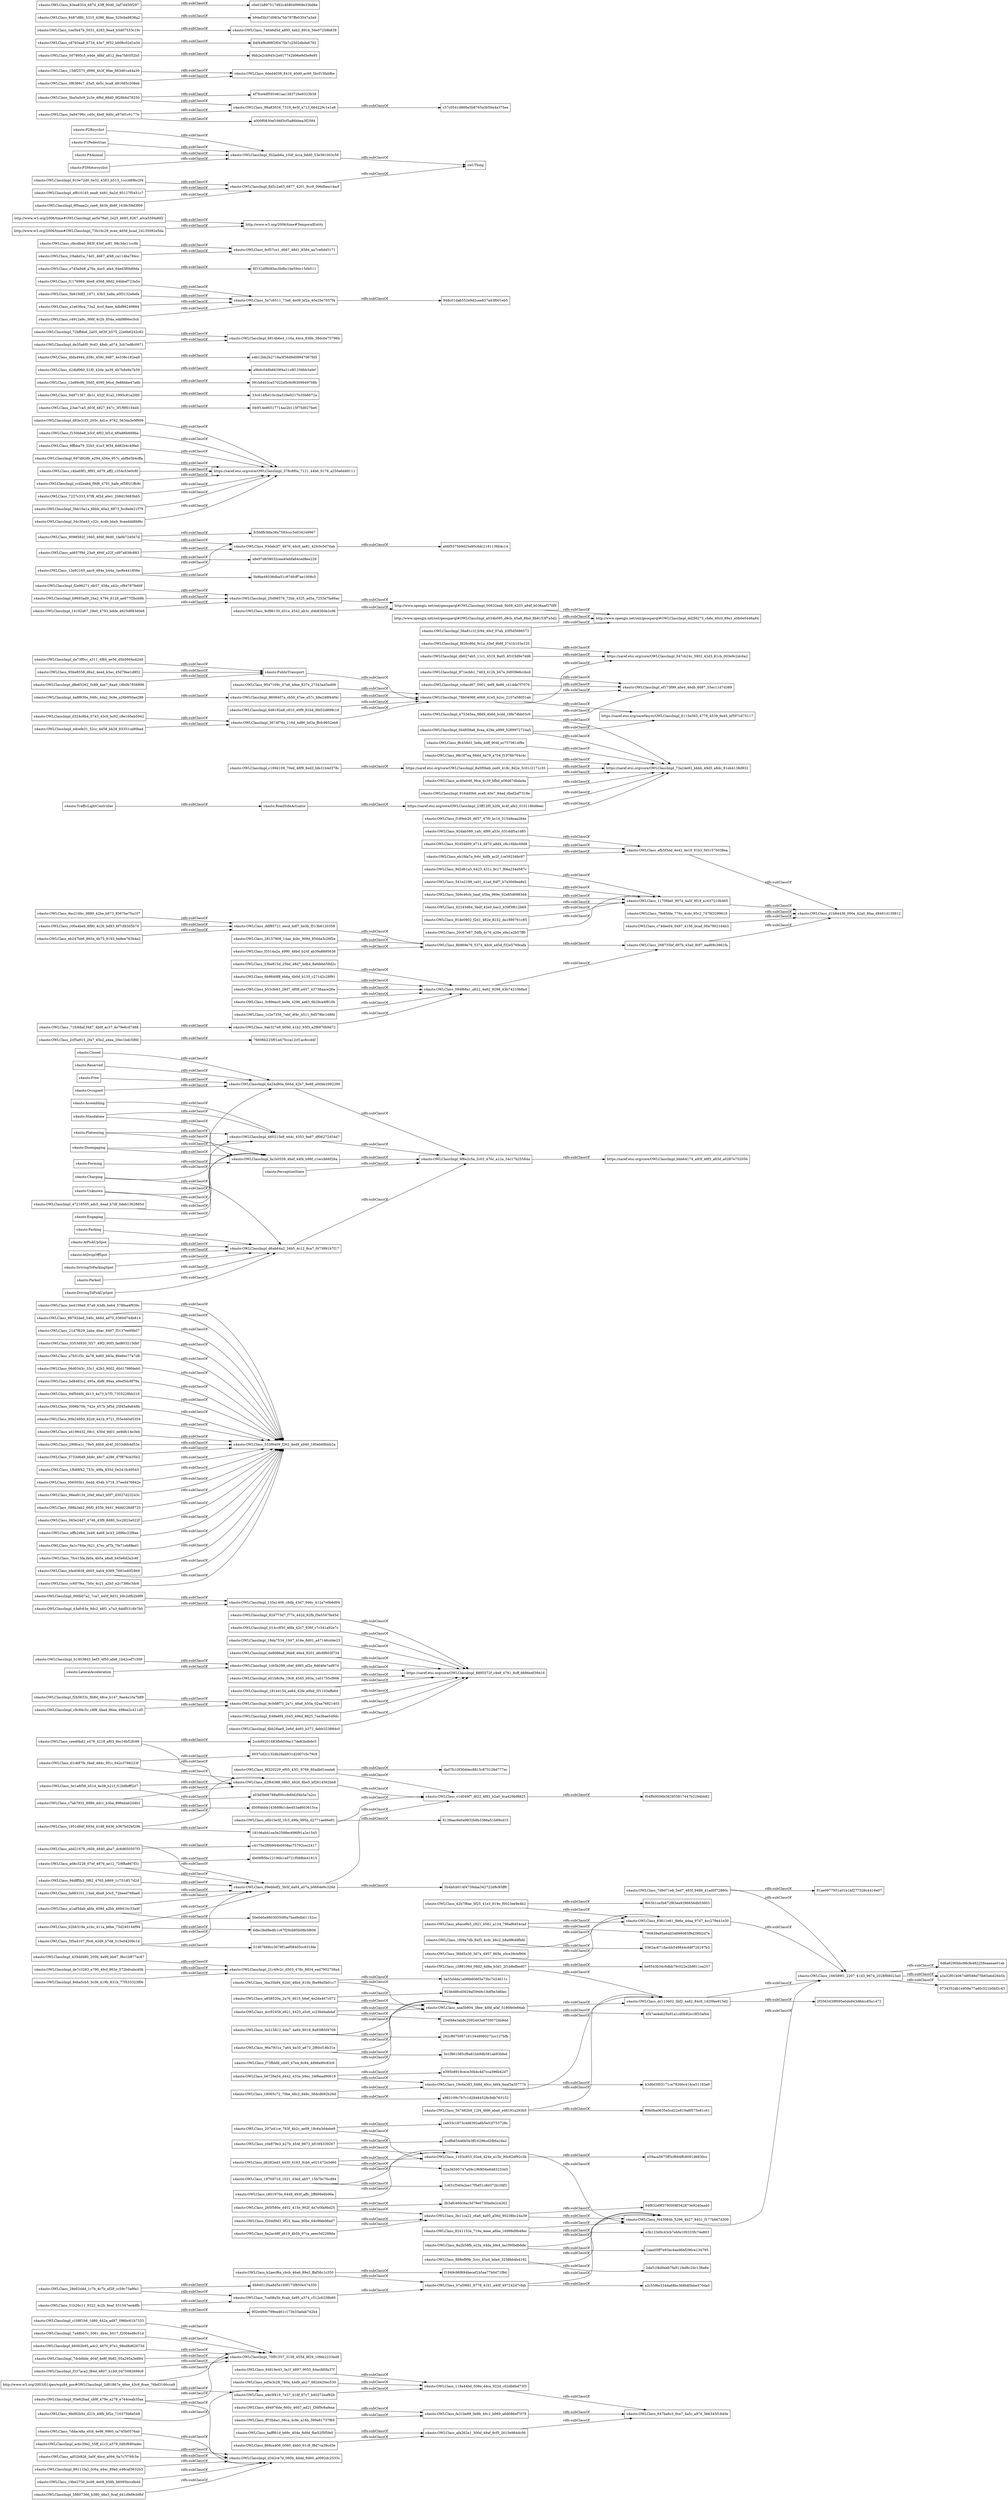 digraph ar2dtool_diagram { 
rankdir=LR;
size="1000"
node [shape = rectangle, color="black"]; "s4auto:OWLClassImpl_f337aca2_f84d_4807_b1b9_0475082699c9" "s4auto:OWLClass_166589f1_2207_41d3_9674_2028f88023a0" "s4auto:OWLClassImpl_435dd480_2056_4a99_bbd7_9bc1b877ec67" "f1949c96f694becef1b5ae77b0d71f9d" "91ae0977951a01b1bf277326c4416e07" "s4auto:OWLClass_abd21678_c60b_4840_aba7_dc6d650507f3" "s4auto:OWLClassImpl_924773d7_f77e_442d_92fb_f3e5547fa45d" "s4auto:OWLClassImpl_900b07a2_7ca7_445f_9d31_b0c2dfb2b9f9" "s4auto:OWLClass_be4109a9_87a9_43db_beb4_578fea4f939c" "s4auto:OWLClass_207a41ce_783f_4b2c_ae09_18c6a3d4ebe9" "dad7fc10f30ddec8815c875126d777ec" "s4auto:DrivingToPickUpSpot" "b3d6d3f03171ce79266c414ce51183a9" "s4auto:OWLClassImpl_6a24d80a_666d_42b7_9e88_a00bb2992290" "s4auto:OWLClass_2cf5a915_2fa7_45e2_a4ea_20ec1bdc58fd" "s4auto:OWLClass_b6726e54_d442_433e_b9ec_34f6ead90619" "s4auto:OWLClass_98792ded_546c_466d_ad70_0360d744b814" "s4auto:OWLClass_9ab327e6_b09d_41b2_93f3_a2f8970b9d72" "s4auto:OWLClass_ceed0bd2_e476_4218_af03_6bc16b52fc99" "s4auto:OWLClassImpl_f926cd6d_9c1a_45ef_9b6f_3741b103e135" "s4auto:OWLClass_21d7f629_2aba_4bac_8497_f5137ee99b07" "https://saref.etsi.org/core/OWLClassImpl_23ff12f0_b2f4_4c4f_afe2_0101186d8eec" "s4auto:OWLClassImpl_f2e96271_db57_458a_a42c_cf84787fe60f" "fc5fdfb3fda38a7583ccc3d034249967" "s4auto:OWLClass_33be815d_25bd_48d7_bdb4_8a6febb58d2c" "s4auto:OWLClassImpl_460215e8_e44c_4353_9a67_df06272454d7" "http://www.opengis.net/ont/geosparql#OWLClassImpl_a034b095_d8cb_45a8_8fa4_8b8153f7a5d2" "790839a95a6dd34899085f8d29fd2d7e" "s4auto:OWLClass_9ac216bc_9889_42be_b873_8567be75a107" "s4auto:OWLClass_f189eb26_d657_47f0_bc16_01549eaa284a" "s4auto:OWLClassImpl_014cc850_46fa_42c7_936f_c7c341a92e7c" "s4auto:OWLClass_118a44bd_508e_4dca_922d_c02db6bd73f3" "s4auto:OWLClass_ad657f9d_23a9_484f_a22f_cd97a838c883" "ba55d4da1a06fe606f3a73bc7e24611c" "s4auto:OWLClass_3ba35b84_92b0_48b4_810b_f6e99d5b01c7" "s4auto:OWLClassImpl_fa1b0539_4bef_44f4_b96f_c1eccb66f26a" "s4auto:OWLClassImpl_d83e31f3_205c_4d1e_9762_5634a3e9f909" "s4auto:OWLClassImpl_c1694109_70ed_48f9_8ed3_bfe31b4d378c" "s4auto:OWLClass_93dab2f7_4876_4dc8_ae81_42fc0c5d70ab" "s4auto:OWLClass_0353d930_5f17_49f2_90f3_fad803213dbf" "http://www.opengis.net/ont/geosparql#OWLClassImpl_dd2fd273_cb8e_40c0_89a1_e0b0e0446a84" "d5084bbb143689b1cbe453ad603615ca" "s4auto:OWLClass_9d2d61a5_6423_431c_8c17_f66a234d587c" "s4auto:Forming" "s4auto:OWLClassImpl_d8e65262_0c88_4ae7_8aa9_18b0b7856896" "040f14e86517714ac2b115f75d027be6" "s4auto:OWLClass_e7b51f3c_4a78_4d65_b83a_86e6ec77a7d8" "s4auto:OWLClassImpl_de7c3283_e790_49cf_863e_572bdcabc40b" "s4auto:OWLClassImpl_475345ea_98d9_4b6d_bcdd_18fe7dbb03c9" "https://saref.etsi.org/core/OWLClassImpl_8895572f_c4e8_4781_8cff_6686e4f39416" "s4auto:OWLClass_ed5e3c28_780a_44d9_ab27_682d420ec530" "6b94012faa8d5e169f173f850e474350" "s4auto:OWLClassImpl_9f6e2c5a_2c03_476c_a12a_34c17b25584a" "s4auto:OWLClass_f150bbe8_b3cf_4f02_bf1d_4f0a86b669ba" "s4auto:OWLClassImpl_89111fa2_0c6a_44ec_89a6_e46caf3632b3" "s4auto:OWLClass_c388106d_08d2_4d8a_b3d1_2f1b8efbed07" "s4auto:OWLClass_9547169c_07a6_48ee_837e_27343a45ed06" "s4auto:OWLClass_94971367_db1c_452f_91a2_1995c81a2fd0" "s4auto:OWLClass_12e89c9b_50d5_4090_b6cd_0e86bbe47a6b" "c4175e2f0b944b0938ac75792cec2417" "s4auto:OWLClass_7d9d71e8_3ed7_483f_9486_41ad0f72880c" "e03d5b66788af00cc9d0d2f4b5a7a2cc" "a9b6c048b6639f4a21c8f1256bb3afef" "s4auto:OWLClassImpl_c108f1b6_1d60_442a_ad97_096bc61b7333" "e395b8919cece30b4c4d7cca396b42d7" "https://saref.etsi.org/core/OWLClassImpl_73a24e92_bbbb_49d5_a8dc_81eb4138d932" "http://www.w3.org/2003/01/geo/wgs84_pos#OWLClassImpl_2d81867e_46ee_43c6_8cee_76bd3166cca9" "s4auto:OWLClass_06d0343c_33c1_42b3_9002_d0d1799f4eb0" "s4auto:OWLClass_94dff5b3_0f62_4765_b869_1c731df17d2d" "e3b123d0c43cb7ebfa100333fc74a803" "s4auto:OWLClass_541e2198_ca01_41ad_84f7_b7a30d9ea8e2" "s4auto:OWLClass_094f68a1_a622_4a62_9298_43b74210b8a4" "s4auto:OWLClass_5b9c46cb_baaf_45ba_969e_92e85d6983d4" "http://www.opengis.net/ont/geosparql#OWLClassImpl_00632eeb_5b08_4203_a84f_b036aaf370f9" "s4auto:OWLClass_a858520a_2a76_4615_b6ef_4e2da467c072" "s4auto:OWLClass_9ffbba79_32b5_41e3_9f34_6d82b4c49fe0" "s4auto:OWLClass_aaa5b904_38ee_4dfd_afaf_5186fe0e66ab" "e4b12bb2b2716a3f36d9d09947067fd5" "s4auto:OWLClass_c1d049f7_df22_4f83_b2a0_4ca429bf8825" "s4auto:TrafficLightController" "s4auto:OWLClass_ac40a046_9fca_4c39_bfbd_e06d67dbda4a" "https://saref.etsi.org/core/OWLClassImpl_378c8f0a_7121_44b6_9178_a250a6d49111" "s4auto:OWLClass_ddf85721_eecd_4df7_be3b_f513b6120358" "s4auto:Parking" "s4auto:OWLClass_efb5f3dd_4e42_4e19_91b3_f451575038ea" "s4auto:OWLClassImpl_8608407a_cb50_47ee_a57c_b8e248f44f4c" "s4auto:OWLClass_424bf060_51f0_42de_aa39_4b7b6e9a7b59" "s4auto:OWLClassImpl_72bff4b6_2a05_4839_b575_22e6b6242c62" "s4auto:OWLClass_a68c3226_07ef_4876_ae12_729f8a867f31" "s4auto:OWLClass_f1176969_4be8_4568_98d2_64bbef723a5a" "s4auto:OWLClassImpl_4a8f636e_948c_4da2_9c9e_a26b950ae289" "https://saref.etsi.org/core/OWLClassImpl_547cb24c_3902_42d3_81cb_003e9c2dc6a2" "s4auto:OWLClassImpl_6814b6e4_116a_44ce_836b_38dc0e75796b" "262c86759571613449060272cc127bfb" "s4auto:OWLClassImpl_971ecbb1_7463_412b_b47e_0d939e6ccbcd" "s4auto:OWLClass_e7d3a948_a79a_4ac5_afa4_64ed3f0b89da" "s4auto:OWLClass_d2f64388_08b5_4626_8be5_bf2614562bb8" "s4auto:OWLClass_9cf57ce1_d667_48d1_8584_aa7ce6d45171" "s4auto:Unknown" "s4auto:OWLClass_c00a4beb_8f90_4c26_bd83_6f7cfd3d5b70" "2da51f4d9aeb7fa911fed6c2dc138a8e" "http://www.w3.org/2006/time#TemporalEntity" "s4auto:OWLClass_1170fde0_907d_4a5f_9f19_a1637210b465" "s4auto:OWLClass_c0e879e3_b27b_454f_9873_bf10f4339267" "s4auto:OWLClass_a1a85dab_afde_409d_a2bb_46941bc33a4f" "s4auto:OWLClass_71fc68af_f487_4bdf_ac37_4e79e6cd7468" "s4auto:OWLClass_1163c853_03a4_424e_a15b_90c82df92c3b" "s4auto:OWLClass_83611e61_9b6e_4daa_97d7_4cc279e41e30" "s4auto:OWLClass_cfecdba0_883f_43ef_adf1_98c3de11cc9b" "s4auto:Charging" "s4auto:OWLClassImpl_8d5c2a63_6877_4201_9cc9_096dbea14acf" "948c01da6552e9d2cee837a43f001eb5" "s4auto:OWLClassImpl_133a1406_c8db_43d7_946c_412a7e0b6d94" "s4auto:OWLClassImpl_697d928b_e294_456e_957c_abf8e5b4cffa" "s4auto:OWLClass_3b11ca22_c6a6_4a95_a56d_90238bc24a39" "s4auto:OWLClass_b2b6319e_a1bc_411a_b6be_73d240144f94" "89b0ba0635e5cd22e819a8f575e81c61" "s4auto:OWLClass_28157908_14ae_4cbc_909d_850da3c26f2e" "s4auto:OWLClass_92dab589_1afc_4f99_a53c_031ddf5a1d85" "1aaa05ff7e93ac4aed6bf296ce134795" "s4auto:OWLClass_19be2750_bc08_4e08_b58b_b6095bccdb4d" "s4auto:OWLClass_98a83034_7319_4e5f_a713_664229c1e1a8" "s4auto:OWLClassImpl_6d8192a8_c610_40f9_81b4_9fd52d899c16" "s4auto:OWLClassImpl_18da7534_1947_416e_8d01_a47146cd4e23" "s4auto:OWLClass_19065c72_70be_46c2_846c_36dcd692b26d" "f04ff49506b582955817447b2294bb82" "s4auto:OWLClassImpl_db627ab5_11c1_4519_9ad5_4f103d9e7dd6" "33c414fbd10ccba529e9217b35b8072a" "18106ab41ea5e2588ec696f91a2e1545" "s4auto:OWLClass_6ded4038_8416_40d0_ac69_5bcf15fabfbe" "s4auto:OWLClass_5f5a4107_f0c6_42d9_b7d8_515e04209c1d" "0362ac671dacbb549844c68f726197b3" "s4auto:OWLClassImpl_de8086a8_9bb8_46e4_9201_d6c6f603f734" "2cdfb65446b5b3ff16296cd2fb6a16a2" "s4auto:OWLClass_6b9849f8_eb6a_4b0d_b135_c271d2c28f91" "s4auto:Standalone" "s4auto:OWLClass_1951d84f_693d_41d8_8436_b367b02bf296" "s4auto:OWLClass_7fe85fde_776c_4cdc_95c2_747fd3299618" "2f3563439f095e0de943d8dcc85a1472" "s4auto:OWLClass_d6282ed3_4430_4163_9cb6_e021472e3d60" "s4auto:OWLClass_553f9409_f262_4ed9_a940_180eb68bbb2a" "s4auto:OWLClass_4cc9245b_e621_4425_a5c6_cc23bd4abdaf" "s4auto:RoadSideActuator" "s4auto:OWLClass_8241152e_719a_4eee_a6be_16998d9b48ec" "s4auto:OWLClass_bd8483c2_495a_4bf6_99aa_e9ed5dc8f79a" "s4auto:OWLClass_eb247bb6_865a_4b75_9193_ba8ee763b4a2" "s4auto:OWLClass_c4ba69f1_9f93_4d79_aff2_c354c53e0c8f" "5b9be49336dba51c87dfcff7ae1008c5" "5b4bfcb014f4739daa342722d8c95ff6" "a982109c7b7c1d28484528c94b763152" "02a36595747a09c1f6f856e8483233d3" "e59aca5675ff3cf664ffc8091d6830cc" "s4auto:OWLClass_94f5d4f4_4b13_4a73_b7f5_7355228bb218" "9bb2e2cb945c2e917742b96e9d5e9e95" "s4auto:OWLClassImpl_b14038d3_bef3_4f50_afa6_1b42cef7c309" "https://saref.etsi.org/saref4syst/OWLClassImpl_8115e565_4778_4539_9e45_bf597cd75117" "s4auto:Closed" "s4auto:OWLClassImpl_1cb5b298_c6ef_4993_af2e_8d646e7ad97d" "s4auto:OWLClassImpl_da73f0cc_a311_4f84_ae5d_d5b5664a4240" "s4auto:OWLClass_8f320229_ef05_43f1_9766_80adb01eada6" "s4auto:OWLClass_dc113602_3bf2_4a82_84c8_1d20fee915d2" "s4auto:OWLClass_5a7c6511_73a6_4e09_bf2a_40e25e7057f4" "3b3afc460c9ac3d79e073f4a6e2c4262" "4f47ae4eb25b91a1cd0b82e18f33af44" "1c631f340a2ee17f5d51c8d372b1fdf3" "s4auto:OWLClass_3096b70b_742e_457b_bf5d_25f45a9a648b" "s4auto:OWLClass_5b619df2_1971_43b3_ba8a_e0f3132e6efa" "s4auto:OWLClass_9098582f_1665_494f_96d0_1fa0b724047d" "s4auto:OWLClassImpl_e01b8c9a_19c9_4545_b93a_1a01755cf906" "s4auto:OWLClass_3e215812_6da7_4a94_8018_8a93f85f4709" "s4auto:OWLClassImpl_ccd2eab4_f9d6_4791_bafe_ef5f021ffc8c" "s4auto:OWLClassImpl_d342ce7d_060b_4ddd_9d60_a0092dc2533c" "s4auto:OWLClass_c7ab7932_8986_4dc1_b3ba_899a4ab2d4b2" "s4auto:P2Bicyclist" "s4auto:OWLClass_fa31be89_0e9b_40c1_b969_a6d086ef7079" "s4auto:OWLClass_b2aecf6a_cbcb_46a6_89e3_ffaf56c1c350" "s4auto:OWLClass_95be8558_d8a2_4eed_b3ac_45d78ee1d852" "s4auto:OWLClass_947ba6c3_9ce7_4a5c_a976_566345f1840e" "s4auto:OWLClassImpl_910e72d0_0e32_4383_b513_1ccc489bc2f4" "s4auto:OWLClass_42b7f8ae_5f25_41e3_919e_f0023ee9e4b2" "s4auto:OWLClassImpl_cc6acd67_0901_4ef9_8e86_c41dde7f7076" "s4auto:OWLClass_96a7931a_7a64_4e35_a673_2f80cf18b31e" "s4auto:OWLClass_494976de_660c_4607_ad21_f36f9c6afeaa" "s4auto:OWLClassImpl_70f91557_3138_455d_9f29_10feb2233ed8" "s4auto:OWLClass_d1c687fe_f4a8_484c_9f1c_642c3766223f" "s4auto:AtPickUpSpot" "s4auto:OWLClass_7227c333_67f8_4f2d_a0e1_208d15683bb5" "s4auto:OWLClass_92454d09_d714_4870_a8d4_c8c16bbc49d8" "s4auto:Reserved" "s4auto:Free" "84f44f6d88f2f0475b7c2502dbda6792" "s4auto:OWLClass_95b24950_82c9_441b_9721_f55e460d5359" "6d6a6290bbc98cfe482258eaeeae01ab" "s4auto:OWLClassImpl_18144154_ae84_42fe_a9bd_3f1103affa64" "s4auto:OWLClassImpl_56a81c1f_fc94_49cf_97ab_43f5d5686573" "s4auto:OWLClass_a6ace9b5_c921_4581_a134_796af6454cad" "s4auto:OWLClass_15df2575_d996_4b3f_9fae_883d81a44a30" "s4auto:OWLClass_a4e3f410_7e37_41df_97c7_b40272eaf82b" "s4auto:OWLClass_3e1a6f58_b51d_4e38_b21f_f12b8bfff2d7" "s4auto:OWLClass_f443084b_5296_4b27_8451_f177b667d309" "s4auto:P1Pedestrian" "s4auto:OWLClass_1f09a7db_84f3_4cdc_b6c2_b8a9f649fbfd" "s4auto:OWLClass_a4196432_08c1_430d_9d01_ee9dfc14e3eb" "be9543b34c6dbb79c022e2b8611ea257" "a2c55f6e334da68bc368b85bbe570da5" "s4auto:OWLClassImpl_93e62bad_cb9f_479e_a276_e744ceab35aa" "s4auto:AtDropOffSpot" "http://www.w3.org/2006/time#OWLClassImpl_ae5e78a0_2e25_4685_8267_a0ca5594d6f2" "s4auto:OWLClass_74646d5d_a895_4eb2_891b_56e07258b839" "c37c0541d866e5b8765a3b59a4a375ee" "s4auto:OWLClass_a1e636ca_73a2_4ccf_8aee_4dbf86249884" "s4auto:OWLClassImpl_25d98576_72bb_4325_ad5a_7253d7fa66ac" "s4auto:OWLClassImpl_0b4858a6_8cea_429e_a999_5289972724a5" "s4auto:OWLClass_8487d8fc_5310_4386_8baa_520cba9838a2" "s4auto:OWLClass_290fca1c_78e5_46b9_ab4f_2033d6b4d53e" "s4auto:OWLClass_3733d649_bb8c_48c7_a286_d7f876cb35b2" "s4auto:Assembling" "s4auto:OWLClass_1fb88f42_753c_49fa_835d_0e241fc49543" "http://www.w3.org/2006/time#OWLClassImpl_73b16c29_ecee_4d58_bcad_24135092e5da" "s4auto:OWLClass_3fdd5a30_3d7a_4957_865e_c0ce39cbf906" "s4auto:OWLClass_d1b84436_000e_42a0_8faa_d9461d139812" "s4auto:OWLClass_8b969e76_5374_4dc6_a45d_f32e5769cafa" "4b09f95bc12196b1ed721f588bb41815" "s4auto:OWLClass_3ba5a5c9_2c3e_4f6d_88d0_9f28b6d78250" "a000f0830ef166f3cf5a86bbea3f2584" "923b48fcd5629af3949c18df5e3dfdec" "s4auto:OWLClass_23ae7ca5_d03f_4827_847c_3f1f9f0154d4" "s4auto:DrivingToParkingSpot" "s4auto:OWLClass_956505b1_6edd_454b_b718_37eed476842e" "s4auto:OWLClassImpl_916dd0b6_ece8_40e7_84ad_dbef2af7318e" "s4auto:OWLClass_b53cfe83_28d7_4f08_a457_43738aace26a" "s4auto:LateralAcceleration" "s4auto:OWLClass_0f6366c7_d3a5_4e5c_bca8_d91685c208eb" "a3a32f01b06748f588d75b65ebd26b5b" "s4auto:OWLClassImpl_8eba5cb5_3c36_419b_831b_77f533323f06" "c0e01b897517d92c468049969e33b66e" "s4auto:OWLClass_3c89eac0_be9e_4296_ae63_6b28ca4f810b" "s4auto:OWLClass_fa983101_13ad_4ba9_b3c5_72beed768ae6" "s4auto:Disengaging" "s4auto:OWLClass_f73fbbfd_cd45_47e4_8c84_4d98a90c83c6" "s4auto:OWLClass_19c6a383_848d_49cc_b6f4_6aaf3a35777b" "4f7fce4df593461aa1383726e9323b38" "091b8403ca57022d5c9cf6309949708b" "s4auto:OWLClassImpl_0bb10a1a_6bbb_40a2_8873_fcc8ede21f79" "s4auto:OWLClass_98c3f7ea_68d4_4a79_a704_f1976b704c4c" "ca833c1873c4d6392a6b5e52f753728c" "s4auto:OWLClassImpl_3674f76a_116d_4d86_bd3a_ffcfc9652eb8" "s4auto:OWLClass_96ea9134_20ef_46a3_b0f7_d3027d23243c" "s4auto:OWLClass_c8793aa8_6734_43e7_9f32_b608c02d1e34" "s4auto:OWLClass_7ddac48a_efc8_4e98_9960_ca745b0576ab" "s4auto:OWLClassImpl_78b04068_e0b9_41e5_b2cc_2107a58051ab" "s4auto:OWLClass_088b3eb2_66f0_455b_9441_9ddd228d8725" "s4auto:OWLClass_507895c5_e4de_48bf_a812_8ea7bfc052b5" "s4auto:OWLClass_065e24d7_4746_43f9_8d80_5cc2823a022f" "s4auto:OWLClassImpl_7a48bb7c_3061_4b4c_b017_f2004ed6c51d" "b94ef3b37d983a7bb787ffe03547a3a9" "s4auto:OWLClass_9bd92b5e_d21b_48fb_bf2e_716375b6e548" "f663b1ca5b672f63ea9296656db53603" "s4auto:OWLClass_8a2b58fb_e23a_44da_bfe4_4a1f00bdb6de" "s4auto:OWLClassImpl_58807366_b380_46e3_9caf_d41d9d9cb9bf" "s4auto:OWLClass_265f580e_d402_415e_902f_4a7e0fa9bd25" "s4auto:Parked" "s4auto:OWLClassImpl_47216505_adc5_4ead_b7df_0deb1362885d" "s4auto:OWLClass_bafff61d_b69c_404e_8d9d_fbe52f5f5fe0" "s4auto:PublicTransport" "s4auto:OWLClass_7ca08a5b_8cab_4a95_a374_c512c6238b60" "s4auto:OWLClass_effb2d94_2e48_4a68_bc43_2d9fec22f8ae" "6037cd2c132db28ab931d2007c5c79c9" "s4auto:P4Animal" "s4auto:OWLClassImpl_acbc39e2_55ff_41c3_a579_0dfcf680adec" "https://saref.etsi.org/core/OWLClassImpl_bbb64174_a93f_48f3_a83d_a0287e752056" "s4auto:OWLClass_afa262a1_300d_49af_9cf5_2615e984dc06" "s4auto:PerceptionState" "s4auto:OWLClass_ffc458d3_3e8a_4dff_904f_ec7570614f9e" "s4auto:OWLClass_c74dee04_0497_4156_bcad_06a79021d4b3" "s4auto:OWLClass_83ea8354_687d_43ff_90d0_3af7d450f297" "234f48e3ab9c2092463e67595724b9dd" "2ccb99201683fbfd59ac17de83bdb9c5" "s4auto:OWLClassImpl_de35a6f0_9cd3_48eb_a074_3cb7ed8c0971" "s4auto:OWLClass_f20dd9d3_9f23_4aaa_90be_64c9feb08ad7" "s4auto:OWLClassImpl_b9693ad9_24a2_4794_8128_ae877f3bcb9b" "s4auto:OWLClass_888ef99b_3ccc_45a4_bda4_3258bb4b4192" "76606b225f01a475cca12cf1ac8ccd4f" "50e0d0a98030350f0a7bad9db61152cc" "s4auto:OWLClass_ad52b926_3a0f_4bce_a094_0a7c7f76fc5e" "s4auto:OWLClass_1ee5b47b_5031_4283_9ea4_b5d07533c19c" "s4auto:OWLClassImpl_34c30a43_c32c_4cdb_bbcb_9ceeddd6bf6c" "s4auto:OWLClass_9cf96130_d31e_4542_ab3c_d4b830de2cd6" "s4auto:OWLClass_268735bf_d97b_43a0_80f7_ead69c3861fa" "s4auto:OWLClass_62243d84_3bdf_42e0_bac2_b39f3f612b69" "s4auto:OWLClassImpl_edcefe31_52cc_4458_bb28_83351ca90bad" "902e48dc799ea461c173b33adab742b4" "s4auto:OWLClass_91de0602_f2d1_482e_8232_da1880761c85" "s4auto:OWLClass_07a59fd1_8778_41b1_a40f_497242d7cfab" "0734352db1e959a77ad0c521b0bf2c43" "51d07668cc3078f1aef08405cc631fde" "s4auto:OWLClass_6a1c764e_f421_47ec_af7b_7fe71eb88ed1" "s4auto:OWLClassImpl_d324c8b4_0743_43c9_bc92_c8e160eb5942" "s4auto:OWLClass_5b7482b9_12f4_4fd6_aba6_e48191a293b5" "s4auto:OWLClass_0a94796c_cd0c_4bdf_9d0c_a97bf1c0177b" "s4auto:OWLClassImpl_21c49c2c_d503_478c_8834_ead7952758a4" "04f832d9f3790008f342873e9240aa40" "s4auto:OWLClass_28e02d4d_1c7b_4c7b_af28_cc59c73a9fa1" "5e1f861085cf6a61bb9db581ab93bfed" "a9e97d659032cea40ebfa64ced8ee226" "s4auto:OWLClass_7fce15fa_fa0a_4b5a_a8a8_b45e6d2a2c6f" "s4auto:OWLClassImpl_f2b5633c_8b8d_48ce_b147_9ae4a10a7b89" "s4auto:OWLClass_bfa40838_d605_4ab4_9389_7691ed0f2868" "s4auto:OWLClass_1c2e7359_7ebf_4f4c_b511_6d579bc168fd" "s4auto:OWLClassImpl_ef173f99_a0e4_46db_8087_55ec11d7d389" "s4auto:OWLClassImpl_9c0d8f73_2a7c_48a6_b50a_02aa76821403" "s4auto:OWLClassImpl_43afc63e_9dc2_48f1_a7a3_6ddf5316b7b0" "s4auto:OWLClass_f3514a2a_4990_46bd_b24f_ab39a8895638" "s4auto:OWLClass_c4912a9c_366f_4c2b_854a_edd9f66ec5cb" "s4auto:OWLClass_e6b10e5f_1fc3_49fe_995b_d2771ae66e91" "s4auto:OWLClassImpl_c9c94c5c_c8f8_4ba4_86ee_498ee2c411d5" "s4auto:OWLClass_84819e43_3a1f_4897_9055_64acfd0fa37f" "s4auto:OWLClass_8a2ac48f_a619_4b5b_97ca_aeec5d2288da" "s4auto:OWLClassImpl_14192a67_29e0_4793_bdde_4625d883d0e8" "s4auto:OWLClass_ff70bba1_06ca_4c9e_a16b_399a61737f69" "s4auto:OWLClass_1970971d_1021_43ed_ab57_15b7bc76cd94" "s4auto:OWLClassImpl_ef810145_eea8_4481_8a2d_95127f5451c7" "s4auto:OWLClass_20c67e87_5dfb_4c76_a20e_a9a1e2b57ff0" "s4auto:OWLClassImpl_66062b95_a4c2_4670_97e1_98ed8d62673d" "8f152df9085ec5bfbc1be59dc15db511" "s4auto:OWLClass_09ebbdf2_3b5f_4a04_a07a_b0664e9c326d" "s4auto:Engaging" "s4auto:OWLClassImpl_7dcbfdde_d04f_4e8f_9b82_05a295a3e884" "a66f5575b9d25e90c8dc2181136b4c14" "s4auto:OWLClassImpl_fc49e6f4_c045_496d_8825_7ae3bae549dc" "6dbc3bd9edfc1c67f29cb85b08b5f606" "s4auto:OWLClass_13e92165_aac9_484e_b44a_3ac8e441856e" "s4auto:OWLClass_4bfa4944_d38c_459c_9d87_4e338c182ea9" "s4auto:OWLClassImpl_dbb28ae9_2e6d_4e93_b372_debb32388dc0" "s4auto:P3Motorcyclist" "s4auto:OWLClass_cc607fea_7b0c_4c21_a2b5_e2c739bc3dc6" "s4auto:OWLClass_c801970e_6448_493f_affc_2ffd99e6b96a" "s4auto:OWLClassImpl_9f5aae2c_cae6_463b_8b8f_1638c58d3f09" "8139aac6e0a9832b8b3386a51b69cd15" "s4auto:Occupied" "s4auto:OWLClassImpl_d6ab64a2_34b5_4c12_8ca7_f473991b7f17" "s4auto:OWLClass_868ca406_0060_4bb0_91c8_f8d7ca39cd3e" "s4auto:Platooning" "https://saref.etsi.org/core/OWLClassImpl_8a5f0beb_ced0_418c_8d2e_5c01c2171c35" "s4auto:OWLClass_1f4abd1a_74d1_4b67_af48_ca114ba784cc" "s4auto:OWLClassImpl_f02aeb6a_104f_4cca_bdd0_53e391003c58" "s4auto:OWLClass_eb1fda7a_fc6c_4dfb_ac2f_1ce59234bc97" "s4auto:OWLClass_51b26c11_9322_4c2b_8eaf_551547ee4dfb" ; /*classes style*/
	"s4auto:OWLClassImpl_f337aca2_f84d_4807_b1b9_0475082699c9" -> "s4auto:OWLClassImpl_70f91557_3138_455d_9f29_10feb2233ed8" [ label = "rdfs:subClassOf" ];
	"s4auto:OWLClass_96a7931a_7a64_4e35_a673_2f80cf18b31e" -> "5e1f861085cf6a61bb9db581ab93bfed" [ label = "rdfs:subClassOf" ];
	"s4auto:OWLClass_96a7931a_7a64_4e35_a673_2f80cf18b31e" -> "s4auto:OWLClass_aaa5b904_38ee_4dfd_afaf_5186fe0e66ab" [ label = "rdfs:subClassOf" ];
	"s4auto:OWLClass_8a2ac48f_a619_4b5b_97ca_aeec5d2288da" -> "s4auto:OWLClass_3b11ca22_c6a6_4a95_a56d_90238bc24a39" [ label = "rdfs:subClassOf" ];
	"s4auto:OWLClass_afa262a1_300d_49af_9cf5_2615e984dc06" -> "s4auto:OWLClass_947ba6c3_9ce7_4a5c_a976_566345f1840e" [ label = "rdfs:subClassOf" ];
	"s4auto:OWLClass_e6b10e5f_1fc3_49fe_995b_d2771ae66e91" -> "8139aac6e0a9832b8b3386a51b69cd15" [ label = "rdfs:subClassOf" ];
	"s4auto:OWLClass_e6b10e5f_1fc3_49fe_995b_d2771ae66e91" -> "s4auto:OWLClass_c1d049f7_df22_4f83_b2a0_4ca429bf8825" [ label = "rdfs:subClassOf" ];
	"s4auto:OWLClass_fa31be89_0e9b_40c1_b969_a6d086ef7079" -> "s4auto:OWLClass_947ba6c3_9ce7_4a5c_a976_566345f1840e" [ label = "rdfs:subClassOf" ];
	"s4auto:OWLClass_1c2e7359_7ebf_4f4c_b511_6d579bc168fd" -> "s4auto:OWLClass_094f68a1_a622_4a62_9298_43b74210b8a4" [ label = "rdfs:subClassOf" ];
	"s4auto:OWLClassImpl_89111fa2_0c6a_44ec_89a6_e46caf3632b3" -> "s4auto:OWLClassImpl_d342ce7d_060b_4ddd_9d60_a0092dc2533c" [ label = "rdfs:subClassOf" ];
	"s4auto:OWLClass_a858520a_2a76_4615_b6ef_4e2da467c072" -> "923b48fcd5629af3949c18df5e3dfdec" [ label = "rdfs:subClassOf" ];
	"s4auto:OWLClass_a858520a_2a76_4615_b6ef_4e2da467c072" -> "s4auto:OWLClass_aaa5b904_38ee_4dfd_afaf_5186fe0e66ab" [ label = "rdfs:subClassOf" ];
	"s4auto:OWLClass_3ba5a5c9_2c3e_4f6d_88d0_9f28b6d78250" -> "4f7fce4df593461aa1383726e9323b38" [ label = "rdfs:subClassOf" ];
	"s4auto:OWLClass_3ba5a5c9_2c3e_4f6d_88d0_9f28b6d78250" -> "s4auto:OWLClass_98a83034_7319_4e5f_a713_664229c1e1a8" [ label = "rdfs:subClassOf" ];
	"s4auto:Disengaging" -> "s4auto:OWLClassImpl_fa1b0539_4bef_44f4_b96f_c1eccb66f26a" [ label = "rdfs:subClassOf" ];
	"s4auto:Disengaging" -> "s4auto:OWLClassImpl_460215e8_e44c_4353_9a67_df06272454d7" [ label = "rdfs:subClassOf" ];
	"s4auto:OWLClass_93dab2f7_4876_4dc8_ae81_42fc0c5d70ab" -> "a66f5575b9d25e90c8dc2181136b4c14" [ label = "rdfs:subClassOf" ];
	"s4auto:OWLClassImpl_0b4858a6_8cea_429e_a999_5289972724a5" -> "https://saref.etsi.org/core/OWLClassImpl_73a24e92_bbbb_49d5_a8dc_81eb4138d932" [ label = "rdfs:subClassOf" ];
	"s4auto:OWLClassImpl_0b4858a6_8cea_429e_a999_5289972724a5" -> "https://saref.etsi.org/saref4syst/OWLClassImpl_8115e565_4778_4539_9e45_bf597cd75117" [ label = "rdfs:subClassOf" ];
	"s4auto:OWLClass_b2b6319e_a1bc_411a_b6be_73d240144f94" -> "6dbc3bd9edfc1c67f29cb85b08b5f606" [ label = "rdfs:subClassOf" ];
	"s4auto:OWLClass_b2b6319e_a1bc_411a_b6be_73d240144f94" -> "s4auto:OWLClass_09ebbdf2_3b5f_4a04_a07a_b0664e9c326d" [ label = "rdfs:subClassOf" ];
	"s4auto:OWLClass_5b7482b9_12f4_4fd6_aba6_e48191a293b5" -> "89b0ba0635e5cd22e819a8f575e81c61" [ label = "rdfs:subClassOf" ];
	"s4auto:OWLClass_5b7482b9_12f4_4fd6_aba6_e48191a293b5" -> "s4auto:OWLClass_dc113602_3bf2_4a82_84c8_1d20fee915d2" [ label = "rdfs:subClassOf" ];
	"s4auto:OWLClass_d1c687fe_f4a8_484c_9f1c_642c3766223f" -> "6037cd2c132db28ab931d2007c5c79c9" [ label = "rdfs:subClassOf" ];
	"s4auto:OWLClass_d1c687fe_f4a8_484c_9f1c_642c3766223f" -> "s4auto:OWLClass_d2f64388_08b5_4626_8be5_bf2614562bb8" [ label = "rdfs:subClassOf" ];
	"s4auto:OWLClass_118a44bd_508e_4dca_922d_c02db6bd73f3" -> "s4auto:OWLClass_947ba6c3_9ce7_4a5c_a976_566345f1840e" [ label = "rdfs:subClassOf" ];
	"s4auto:OWLClass_c00a4beb_8f90_4c26_bd83_6f7cfd3d5b70" -> "s4auto:OWLClass_ddf85721_eecd_4df7_be3b_f513b6120358" [ label = "rdfs:subClassOf" ];
	"s4auto:PerceptionState" -> "s4auto:OWLClassImpl_9f6e2c5a_2c03_476c_a12a_34c17b25584a" [ label = "rdfs:subClassOf" ];
	"s4auto:OWLClass_28e02d4d_1c7b_4c7b_af28_cc59c73a9fa1" -> "6b94012faa8d5e169f173f850e474350" [ label = "rdfs:subClassOf" ];
	"s4auto:OWLClass_28e02d4d_1c7b_4c7b_af28_cc59c73a9fa1" -> "s4auto:OWLClass_7ca08a5b_8cab_4a95_a374_c512c6238b60" [ label = "rdfs:subClassOf" ];
	"s4auto:OWLClass_f20dd9d3_9f23_4aaa_90be_64c9feb08ad7" -> "s4auto:OWLClass_3b11ca22_c6a6_4a95_a56d_90238bc24a39" [ label = "rdfs:subClassOf" ];
	"s4auto:OWLClass_96ea9134_20ef_46a3_b0f7_d3027d23243c" -> "s4auto:OWLClass_553f9409_f262_4ed9_a940_180eb68bbb2a" [ label = "rdfs:subClassOf" ];
	"s4auto:OWLClass_088b3eb2_66f0_455b_9441_9ddd228d8725" -> "s4auto:OWLClass_553f9409_f262_4ed9_a940_180eb68bbb2a" [ label = "rdfs:subClassOf" ];
	"s4auto:OWLClass_5b619df2_1971_43b3_ba8a_e0f3132e6efa" -> "s4auto:OWLClass_5a7c6511_73a6_4e09_bf2a_40e25e7057f4" [ label = "rdfs:subClassOf" ];
	"s4auto:OWLClassImpl_56a81c1f_fc94_49cf_97ab_43f5d5686573" -> "http://www.opengis.net/ont/geosparql#OWLClassImpl_dd2fd273_cb8e_40c0_89a1_e0b0e0446a84" [ label = "rdfs:subClassOf" ];
	"s4auto:OWLClass_19be2750_bc08_4e08_b58b_b6095bccdb4d" -> "s4auto:OWLClassImpl_d342ce7d_060b_4ddd_9d60_a0092dc2533c" [ label = "rdfs:subClassOf" ];
	"s4auto:OWLClass_19065c72_70be_46c2_846c_36dcd692b26d" -> "a982109c7b7c1d28484528c94b763152" [ label = "rdfs:subClassOf" ];
	"s4auto:OWLClass_19065c72_70be_46c2_846c_36dcd692b26d" -> "s4auto:OWLClass_19c6a383_848d_49cc_b6f4_6aaf3a35777b" [ label = "rdfs:subClassOf" ];
	"s4auto:OWLClass_62243d84_3bdf_42e0_bac2_b39f3f612b69" -> "s4auto:OWLClass_1170fde0_907d_4a5f_9f19_a1637210b465" [ label = "rdfs:subClassOf" ];
	"s4auto:OWLClassImpl_dbb28ae9_2e6d_4e93_b372_debb32388dc0" -> "https://saref.etsi.org/core/OWLClassImpl_8895572f_c4e8_4781_8cff_6686e4f39416" [ label = "rdfs:subClassOf" ];
	"s4auto:OWLClass_a1a85dab_afde_409d_a2bb_46941bc33a4f" -> "50e0d0a98030350f0a7bad9db61152cc" [ label = "rdfs:subClassOf" ];
	"s4auto:OWLClass_a1a85dab_afde_409d_a2bb_46941bc33a4f" -> "s4auto:OWLClass_09ebbdf2_3b5f_4a04_a07a_b0664e9c326d" [ label = "rdfs:subClassOf" ];
	"s4auto:Free" -> "s4auto:OWLClassImpl_6a24d80a_666d_42b7_9e88_a00bb2992290" [ label = "rdfs:subClassOf" ];
	"s4auto:OWLClassImpl_b9693ad9_24a2_4794_8128_ae877f3bcb9b" -> "s4auto:OWLClassImpl_25d98576_72bb_4325_ad5a_7253d7fa66ac" [ label = "rdfs:subClassOf" ];
	"s4auto:OWLClassImpl_9c0d8f73_2a7c_48a6_b50a_02aa76821403" -> "https://saref.etsi.org/core/OWLClassImpl_8895572f_c4e8_4781_8cff_6686e4f39416" [ label = "rdfs:subClassOf" ];
	"s4auto:OWLClass_7227c333_67f8_4f2d_a0e1_208d15683bb5" -> "https://saref.etsi.org/core/OWLClassImpl_378c8f0a_7121_44b6_9178_a250a6d49111" [ label = "rdfs:subClassOf" ];
	"s4auto:RoadSideActuator" -> "https://saref.etsi.org/core/OWLClassImpl_23ff12f0_b2f4_4c4f_afe2_0101186d8eec" [ label = "rdfs:subClassOf" ];
	"s4auto:OWLClassImpl_66062b95_a4c2_4670_97e1_98ed8d62673d" -> "s4auto:OWLClassImpl_70f91557_3138_455d_9f29_10feb2233ed8" [ label = "rdfs:subClassOf" ];
	"s4auto:OWLClass_8241152e_719a_4eee_a6be_16998d9b48ec" -> "e3b123d0c43cb7ebfa100333fc74a803" [ label = "rdfs:subClassOf" ];
	"s4auto:OWLClass_8241152e_719a_4eee_a6be_16998d9b48ec" -> "s4auto:OWLClass_f443084b_5296_4b27_8451_f177b667d309" [ label = "rdfs:subClassOf" ];
	"s4auto:OWLClass_9d2d61a5_6423_431c_8c17_f66a234d587c" -> "s4auto:OWLClass_1170fde0_907d_4a5f_9f19_a1637210b465" [ label = "rdfs:subClassOf" ];
	"s4auto:OWLClassImpl_3674f76a_116d_4d86_bd3a_ffcfc9652eb8" -> "s4auto:OWLClassImpl_78b04068_e0b9_41e5_b2cc_2107a58051ab" [ label = "rdfs:subClassOf" ];
	"s4auto:OWLClassImpl_72bff4b6_2a05_4839_b575_22e6b6242c62" -> "s4auto:OWLClassImpl_6814b6e4_116a_44ce_836b_38dc0e75796b" [ label = "rdfs:subClassOf" ];
	"s4auto:OWLClass_ff70bba1_06ca_4c9e_a16b_399a61737f69" -> "s4auto:OWLClass_fa31be89_0e9b_40c1_b969_a6d086ef7079" [ label = "rdfs:subClassOf" ];
	"s4auto:OWLClass_207a41ce_783f_4b2c_ae09_18c6a3d4ebe9" -> "ca833c1873c4d6392a6b5e52f753728c" [ label = "rdfs:subClassOf" ];
	"s4auto:OWLClass_207a41ce_783f_4b2c_ae09_18c6a3d4ebe9" -> "s4auto:OWLClass_1163c853_03a4_424e_a15b_90c82df92c3b" [ label = "rdfs:subClassOf" ];
	"s4auto:OWLClass_91de0602_f2d1_482e_8232_da1880761c85" -> "s4auto:OWLClass_1170fde0_907d_4a5f_9f19_a1637210b465" [ label = "rdfs:subClassOf" ];
	"s4auto:OWLClass_83611e61_9b6e_4daa_97d7_4cc279e41e30" -> "s4auto:OWLClass_166589f1_2207_41d3_9674_2028f88023a0" [ label = "rdfs:subClassOf" ];
	"s4auto:Charging" -> "s4auto:OWLClassImpl_d6ab64a2_34b5_4c12_8ca7_f473991b7f17" [ label = "rdfs:subClassOf" ];
	"s4auto:Charging" -> "s4auto:OWLClassImpl_6a24d80a_666d_42b7_9e88_a00bb2992290" [ label = "rdfs:subClassOf" ];
	"s4auto:OWLClass_fa983101_13ad_4ba9_b3c5_72beed768ae6" -> "s4auto:OWLClass_09ebbdf2_3b5f_4a04_a07a_b0664e9c326d" [ label = "rdfs:subClassOf" ];
	"s4auto:OWLClass_c8793aa8_6734_43e7_9f32_b608c02d1e34" -> "84f44f6d88f2f0475b7c2502dbda6792" [ label = "rdfs:subClassOf" ];
	"s4auto:OWLClassImpl_8d5c2a63_6877_4201_9cc9_096dbea14acf" -> "owl:Thing" [ label = "rdfs:subClassOf" ];
	"s4auto:OWLClass_09ebbdf2_3b5f_4a04_a07a_b0664e9c326d" -> "5b4bfcb014f4739daa342722d8c95ff6" [ label = "rdfs:subClassOf" ];
	"s4auto:OWLClass_09ebbdf2_3b5f_4a04_a07a_b0664e9c326d" -> "s4auto:OWLClass_c1d049f7_df22_4f83_b2a0_4ca429bf8825" [ label = "rdfs:subClassOf" ];
	"s4auto:OWLClass_956505b1_6edd_454b_b718_37eed476842e" -> "s4auto:OWLClass_553f9409_f262_4ed9_a940_180eb68bbb2a" [ label = "rdfs:subClassOf" ];
	"s4auto:OWLClass_494976de_660c_4607_ad21_f36f9c6afeaa" -> "s4auto:OWLClass_fa31be89_0e9b_40c1_b969_a6d086ef7079" [ label = "rdfs:subClassOf" ];
	"s4auto:OWLClassImpl_58807366_b380_46e3_9caf_d41d9d9cb9bf" -> "s4auto:OWLClassImpl_d342ce7d_060b_4ddd_9d60_a0092dc2533c" [ label = "rdfs:subClassOf" ];
	"s4auto:OWLClassImpl_ef810145_eea8_4481_8a2d_95127f5451c7" -> "s4auto:OWLClassImpl_8d5c2a63_6877_4201_9cc9_096dbea14acf" [ label = "rdfs:subClassOf" ];
	"s4auto:OWLClassImpl_e01b8c9a_19c9_4545_b93a_1a01755cf906" -> "https://saref.etsi.org/core/OWLClassImpl_8895572f_c4e8_4781_8cff_6686e4f39416" [ label = "rdfs:subClassOf" ];
	"s4auto:OWLClass_ceed0bd2_e476_4218_af03_6bc16b52fc99" -> "2ccb99201683fbfd59ac17de83bdb9c5" [ label = "rdfs:subClassOf" ];
	"s4auto:OWLClass_ceed0bd2_e476_4218_af03_6bc16b52fc99" -> "s4auto:OWLClass_d2f64388_08b5_4626_8be5_bf2614562bb8" [ label = "rdfs:subClassOf" ];
	"s4auto:OWLClassImpl_de8086a8_9bb8_46e4_9201_d6c6f603f734" -> "https://saref.etsi.org/core/OWLClassImpl_8895572f_c4e8_4781_8cff_6686e4f39416" [ label = "rdfs:subClassOf" ];
	"s4auto:OWLClass_c74dee04_0497_4156_bcad_06a79021d4b3" -> "s4auto:OWLClass_d1b84436_000e_42a0_8faa_d9461d139812" [ label = "rdfs:subClassOf" ];
	"s4auto:OWLClassImpl_da73f0cc_a311_4f84_ae5d_d5b5664a4240" -> "s4auto:PublicTransport" [ label = "rdfs:subClassOf" ];
	"s4auto:OWLClass_1f09a7db_84f3_4cdc_b6c2_b8a9f649fbfd" -> "0362ac671dacbb549844c68f726197b3" [ label = "rdfs:subClassOf" ];
	"s4auto:OWLClass_1f09a7db_84f3_4cdc_b6c2_b8a9f649fbfd" -> "s4auto:OWLClass_83611e61_9b6e_4daa_97d7_4cc279e41e30" [ label = "rdfs:subClassOf" ];
	"s4auto:OWLClass_7fce15fa_fa0a_4b5a_a8a8_b45e6d2a2c6f" -> "s4auto:OWLClass_553f9409_f262_4ed9_a940_180eb68bbb2a" [ label = "rdfs:subClassOf" ];
	"s4auto:OWLClass_507895c5_e4de_48bf_a812_8ea7bfc052b5" -> "9bb2e2cb945c2e917742b96e9d5e9e95" [ label = "rdfs:subClassOf" ];
	"s4auto:Parking" -> "s4auto:OWLClassImpl_d6ab64a2_34b5_4c12_8ca7_f473991b7f17" [ label = "rdfs:subClassOf" ];
	"s4auto:OWLClass_ac40a046_9fca_4c39_bfbd_e06d67dbda4a" -> "https://saref.etsi.org/core/OWLClassImpl_73a24e92_bbbb_49d5_a8dc_81eb4138d932" [ label = "rdfs:subClassOf" ];
	"s4auto:OWLClass_98a83034_7319_4e5f_a713_664229c1e1a8" -> "c37c0541d866e5b8765a3b59a4a375ee" [ label = "rdfs:subClassOf" ];
	"s4auto:OWLClassImpl_8eba5cb5_3c36_419b_831b_77f533323f06" -> "s4auto:OWLClassImpl_21c49c2c_d503_478c_8834_ead7952758a4" [ label = "rdfs:subClassOf" ];
	"s4auto:OWLClassImpl_d324c8b4_0743_43c9_bc92_c8e160eb5942" -> "s4auto:OWLClassImpl_3674f76a_116d_4d86_bd3a_ffcfc9652eb8" [ label = "rdfs:subClassOf" ];
	"s4auto:TrafficLightController" -> "s4auto:RoadSideActuator" [ label = "rdfs:subClassOf" ];
	"s4auto:OWLClass_83ea8354_687d_43ff_90d0_3af7d450f297" -> "c0e01b897517d92c468049969e33b66e" [ label = "rdfs:subClassOf" ];
	"s4auto:OWLClass_bafff61d_b69c_404e_8d9d_fbe52f5f5fe0" -> "s4auto:OWLClass_afa262a1_300d_49af_9cf5_2615e984dc06" [ label = "rdfs:subClassOf" ];
	"s4auto:OWLClass_eb1fda7a_fc6c_4dfb_ac2f_1ce59234bc97" -> "s4auto:OWLClass_efb5f3dd_4e42_4e19_91b3_f451575038ea" [ label = "rdfs:subClassOf" ];
	"s4auto:OWLClass_c801970e_6448_493f_affc_2ffd99e6b96a" -> "s4auto:OWLClass_1163c853_03a4_424e_a15b_90c82df92c3b" [ label = "rdfs:subClassOf" ];
	"s4auto:OWLClassImpl_900b07a2_7ca7_445f_9d31_b0c2dfb2b9f9" -> "s4auto:OWLClassImpl_133a1406_c8db_43d7_946c_412a7e0b6d94" [ label = "rdfs:subClassOf" ];
	"s4auto:OWLClass_51b26c11_9322_4c2b_8eaf_551547ee4dfb" -> "902e48dc799ea461c173b33adab742b4" [ label = "rdfs:subClassOf" ];
	"s4auto:OWLClass_51b26c11_9322_4c2b_8eaf_551547ee4dfb" -> "s4auto:OWLClass_7ca08a5b_8cab_4a95_a374_c512c6238b60" [ label = "rdfs:subClassOf" ];
	"s4auto:OWLClass_84819e43_3a1f_4897_9055_64acfd0fa37f" -> "s4auto:OWLClass_118a44bd_508e_4dca_922d_c02db6bd73f3" [ label = "rdfs:subClassOf" ];
	"s4auto:Forming" -> "s4auto:OWLClassImpl_fa1b0539_4bef_44f4_b96f_c1eccb66f26a" [ label = "rdfs:subClassOf" ];
	"s4auto:Closed" -> "s4auto:OWLClassImpl_6a24d80a_666d_42b7_9e88_a00bb2992290" [ label = "rdfs:subClassOf" ];
	"s4auto:OWLClass_efb5f3dd_4e42_4e19_91b3_f451575038ea" -> "s4auto:OWLClass_d1b84436_000e_42a0_8faa_d9461d139812" [ label = "rdfs:subClassOf" ];
	"s4auto:OWLClass_f1176969_4be8_4568_98d2_64bbef723a5a" -> "s4auto:OWLClass_5a7c6511_73a6_4e09_bf2a_40e25e7057f4" [ label = "rdfs:subClassOf" ];
	"s4auto:OWLClass_effb2d94_2e48_4a68_bc43_2d9fec22f8ae" -> "s4auto:OWLClass_553f9409_f262_4ed9_a940_180eb68bbb2a" [ label = "rdfs:subClassOf" ];
	"s4auto:OWLClass_166589f1_2207_41d3_9674_2028f88023a0" -> "a3a32f01b06748f588d75b65ebd26b5b" [ label = "rdfs:subClassOf" ];
	"s4auto:OWLClass_166589f1_2207_41d3_9674_2028f88023a0" -> "0734352db1e959a77ad0c521b0bf2c43" [ label = "rdfs:subClassOf" ];
	"s4auto:OWLClass_166589f1_2207_41d3_9674_2028f88023a0" -> "6d6a6290bbc98cfe482258eaeeae01ab" [ label = "rdfs:subClassOf" ];
	"s4auto:OWLClassImpl_1cb5b298_c6ef_4993_af2e_8d646e7ad97d" -> "https://saref.etsi.org/core/OWLClassImpl_8895572f_c4e8_4781_8cff_6686e4f39416" [ label = "rdfs:subClassOf" ];
	"s4auto:OWLClass_1170fde0_907d_4a5f_9f19_a1637210b465" -> "s4auto:OWLClass_d1b84436_000e_42a0_8faa_d9461d139812" [ label = "rdfs:subClassOf" ];
	"s4auto:OWLClassImpl_fa1b0539_4bef_44f4_b96f_c1eccb66f26a" -> "s4auto:OWLClassImpl_9f6e2c5a_2c03_476c_a12a_34c17b25584a" [ label = "rdfs:subClassOf" ];
	"s4auto:OWLClass_4cc9245b_e621_4425_a5c6_cc23bd4abdaf" -> "234f48e3ab9c2092463e67595724b9dd" [ label = "rdfs:subClassOf" ];
	"s4auto:OWLClass_4cc9245b_e621_4425_a5c6_cc23bd4abdaf" -> "s4auto:OWLClass_aaa5b904_38ee_4dfd_afaf_5186fe0e66ab" [ label = "rdfs:subClassOf" ];
	"s4auto:OWLClass_f189eb26_d657_47f0_bc16_01549eaa284a" -> "https://saref.etsi.org/core/OWLClassImpl_73a24e92_bbbb_49d5_a8dc_81eb4138d932" [ label = "rdfs:subClassOf" ];
	"s4auto:OWLClass_eb247bb6_865a_4b75_9193_ba8ee763b4a2" -> "s4auto:OWLClass_ddf85721_eecd_4df7_be3b_f513b6120358" [ label = "rdfs:subClassOf" ];
	"s4auto:OWLClass_aaa5b904_38ee_4dfd_afaf_5186fe0e66ab" -> "4f47ae4eb25b91a1cd0b82e18f33af44" [ label = "rdfs:subClassOf" ];
	"s4auto:OWLClass_aaa5b904_38ee_4dfd_afaf_5186fe0e66ab" -> "s4auto:OWLClass_dc113602_3bf2_4a82_84c8_1d20fee915d2" [ label = "rdfs:subClassOf" ];
	"s4auto:OWLClass_bd8483c2_495a_4bf6_99aa_e9ed5dc8f79a" -> "s4auto:OWLClass_553f9409_f262_4ed9_a940_180eb68bbb2a" [ label = "rdfs:subClassOf" ];
	"s4auto:OWLClass_a6ace9b5_c921_4581_a134_796af6454cad" -> "790839a95a6dd34899085f8d29fd2d7e" [ label = "rdfs:subClassOf" ];
	"s4auto:OWLClass_a6ace9b5_c921_4581_a134_796af6454cad" -> "s4auto:OWLClass_83611e61_9b6e_4daa_97d7_4cc279e41e30" [ label = "rdfs:subClassOf" ];
	"s4auto:OWLClass_3096b70b_742e_457b_bf5d_25f45a9a648b" -> "s4auto:OWLClass_553f9409_f262_4ed9_a940_180eb68bbb2a" [ label = "rdfs:subClassOf" ];
	"s4auto:OWLClass_f150bbe8_b3cf_4f02_bf1d_4f0a86b669ba" -> "https://saref.etsi.org/core/OWLClassImpl_378c8f0a_7121_44b6_9178_a250a6d49111" [ label = "rdfs:subClassOf" ];
	"s4auto:OWLClassImpl_9f6e2c5a_2c03_476c_a12a_34c17b25584a" -> "https://saref.etsi.org/core/OWLClassImpl_bbb64174_a93f_48f3_a83d_a0287e752056" [ label = "rdfs:subClassOf" ];
	"s4auto:OWLClass_9bd92b5e_d21b_48fb_bf2e_716375b6e548" -> "s4auto:OWLClass_a4e3f410_7e37_41df_97c7_b40272eaf82b" [ label = "rdfs:subClassOf" ];
	"http://www.opengis.net/ont/geosparql#OWLClassImpl_a034b095_d8cb_45a8_8fa4_8b8153f7a5d2" -> "http://www.opengis.net/ont/geosparql#OWLClassImpl_dd2fd273_cb8e_40c0_89a1_e0b0e0446a84" [ label = "rdfs:subClassOf" ];
	"s4auto:OWLClass_12e89c9b_50d5_4090_b6cd_0e86bbe47a6b" -> "091b8403ca57022d5c9cf6309949708b" [ label = "rdfs:subClassOf" ];
	"s4auto:OWLClass_94971367_db1c_452f_91a2_1995c81a2fd0" -> "33c414fbd10ccba529e9217b35b8072a" [ label = "rdfs:subClassOf" ];
	"s4auto:OWLClass_3733d649_bb8c_48c7_a286_d7f876cb35b2" -> "s4auto:OWLClass_553f9409_f262_4ed9_a940_180eb68bbb2a" [ label = "rdfs:subClassOf" ];
	"s4auto:Unknown" -> "s4auto:OWLClassImpl_fa1b0539_4bef_44f4_b96f_c1eccb66f26a" [ label = "rdfs:subClassOf" ];
	"s4auto:Unknown" -> "s4auto:OWLClassImpl_460215e8_e44c_4353_9a67_df06272454d7" [ label = "rdfs:subClassOf" ];
	"s4auto:OWLClassImpl_475345ea_98d9_4b6d_bcdd_18fe7dbb03c9" -> "https://saref.etsi.org/core/OWLClassImpl_73a24e92_bbbb_49d5_a8dc_81eb4138d932" [ label = "rdfs:subClassOf" ];
	"s4auto:OWLClassImpl_475345ea_98d9_4b6d_bcdd_18fe7dbb03c9" -> "s4auto:OWLClassImpl_ef173f99_a0e4_46db_8087_55ec11d7d389" [ label = "rdfs:subClassOf" ];
	"s4auto:OWLClass_6a1c764e_f421_47ec_af7b_7fe71eb88ed1" -> "s4auto:OWLClass_553f9409_f262_4ed9_a940_180eb68bbb2a" [ label = "rdfs:subClassOf" ];
	"s4auto:Parked" -> "s4auto:OWLClassImpl_d6ab64a2_34b5_4c12_8ca7_f473991b7f17" [ label = "rdfs:subClassOf" ];
	"s4auto:Platooning" -> "s4auto:OWLClassImpl_fa1b0539_4bef_44f4_b96f_c1eccb66f26a" [ label = "rdfs:subClassOf" ];
	"s4auto:Platooning" -> "s4auto:OWLClassImpl_460215e8_e44c_4353_9a67_df06272454d7" [ label = "rdfs:subClassOf" ];
	"s4auto:OWLClass_5b9c46cb_baaf_45ba_969e_92e85d6983d4" -> "s4auto:OWLClass_1170fde0_907d_4a5f_9f19_a1637210b465" [ label = "rdfs:subClassOf" ];
	"s4auto:OWLClass_3b11ca22_c6a6_4a95_a56d_90238bc24a39" -> "04f832d9f3790008f342873e9240aa40" [ label = "rdfs:subClassOf" ];
	"s4auto:OWLClass_3b11ca22_c6a6_4a95_a56d_90238bc24a39" -> "s4auto:OWLClass_f443084b_5296_4b27_8451_f177b667d309" [ label = "rdfs:subClassOf" ];
	"s4auto:OWLClassImpl_b14038d3_bef3_4f50_afa6_1b42cef7c309" -> "s4auto:OWLClassImpl_1cb5b298_c6ef_4993_af2e_8d646e7ad97d" [ label = "rdfs:subClassOf" ];
	"s4auto:OWLClass_15df2575_d996_4b3f_9fae_883d81a44a30" -> "s4auto:OWLClass_6ded4038_8416_40d0_ac69_5bcf15fabfbe" [ label = "rdfs:subClassOf" ];
	"s4auto:OWLClassImpl_ccd2eab4_f9d6_4791_bafe_ef5f021ffc8c" -> "https://saref.etsi.org/core/OWLClassImpl_378c8f0a_7121_44b6_9178_a250a6d49111" [ label = "rdfs:subClassOf" ];
	"s4auto:OWLClass_f3514a2a_4990_46bd_b24f_ab39a8895638" -> "s4auto:OWLClass_8b969e76_5374_4dc6_a45d_f32e5769cafa" [ label = "rdfs:subClassOf" ];
	"s4auto:OWLClass_8487d8fc_5310_4386_8baa_520cba9838a2" -> "b94ef3b37d983a7bb787ffe03547a3a9" [ label = "rdfs:subClassOf" ];
	"s4auto:OWLClassImpl_f2b5633c_8b8d_48ce_b147_9ae4a10a7b89" -> "s4auto:OWLClassImpl_9c0d8f73_2a7c_48a6_b50a_02aa76821403" [ label = "rdfs:subClassOf" ];
	"s4auto:P3Motorcyclist" -> "s4auto:OWLClassImpl_f02aeb6a_104f_4cca_bdd0_53e391003c58" [ label = "rdfs:subClassOf" ];
	"s4auto:OWLClassImpl_18da7534_1947_416e_8d01_a47146cd4e23" -> "https://saref.etsi.org/core/OWLClassImpl_8895572f_c4e8_4781_8cff_6686e4f39416" [ label = "rdfs:subClassOf" ];
	"s4auto:OWLClass_b2aecf6a_cbcb_46a6_89e3_ffaf56c1c350" -> "f1949c96f694becef1b5ae77b0d71f9d" [ label = "rdfs:subClassOf" ];
	"s4auto:OWLClass_b2aecf6a_cbcb_46a6_89e3_ffaf56c1c350" -> "s4auto:OWLClass_07a59fd1_8778_41b1_a40f_497242d7cfab" [ label = "rdfs:subClassOf" ];
	"s4auto:OWLClass_d2f64388_08b5_4626_8be5_bf2614562bb8" -> "s4auto:OWLClass_c1d049f7_df22_4f83_b2a0_4ca429bf8825" [ label = "rdfs:subClassOf" ];
	"s4auto:OWLClassImpl_c108f1b6_1d60_442a_ad97_096bc61b7333" -> "s4auto:OWLClassImpl_70f91557_3138_455d_9f29_10feb2233ed8" [ label = "rdfs:subClassOf" ];
	"https://saref.etsi.org/core/OWLClassImpl_23ff12f0_b2f4_4c4f_afe2_0101186d8eec" -> "https://saref.etsi.org/core/OWLClassImpl_73a24e92_bbbb_49d5_a8dc_81eb4138d932" [ label = "rdfs:subClassOf" ];
	"s4auto:OWLClass_0353d930_5f17_49f2_90f3_fad803213dbf" -> "s4auto:OWLClass_553f9409_f262_4ed9_a940_180eb68bbb2a" [ label = "rdfs:subClassOf" ];
	"s4auto:OWLClass_1f4abd1a_74d1_4b67_af48_ca114ba784cc" -> "s4auto:OWLClass_9cf57ce1_d667_48d1_8584_aa7ce6d45171" [ label = "rdfs:subClassOf" ];
	"s4auto:OWLClassImpl_c1694109_70ed_48f9_8ed3_bfe31b4d378c" -> "https://saref.etsi.org/core/OWLClassImpl_8a5f0beb_ced0_418c_8d2e_5c01c2171c35" [ label = "rdfs:subClassOf" ];
	"s4auto:OWLClass_94f5d4f4_4b13_4a73_b7f5_7355228bb218" -> "s4auto:OWLClass_553f9409_f262_4ed9_a940_180eb68bbb2a" [ label = "rdfs:subClassOf" ];
	"s4auto:OWLClass_0f6366c7_d3a5_4e5c_bca8_d91685c208eb" -> "s4auto:OWLClass_6ded4038_8416_40d0_ac69_5bcf15fabfbe" [ label = "rdfs:subClassOf" ];
	"s4auto:OWLClass_ad52b926_3a0f_4bce_a094_0a7c7f76fc5e" -> "s4auto:OWLClassImpl_d342ce7d_060b_4ddd_9d60_a0092dc2533c" [ label = "rdfs:subClassOf" ];
	"s4auto:OWLClass_ffc458d3_3e8a_4dff_904f_ec7570614f9e" -> "https://saref.etsi.org/core/OWLClassImpl_73a24e92_bbbb_49d5_a8dc_81eb4138d932" [ label = "rdfs:subClassOf" ];
	"s4auto:OWLClass_d6282ed3_4430_4163_9cb6_e021472e3d60" -> "02a36595747a09c1f6f856e8483233d3" [ label = "rdfs:subClassOf" ];
	"s4auto:OWLClass_d6282ed3_4430_4163_9cb6_e021472e3d60" -> "s4auto:OWLClass_1163c853_03a4_424e_a15b_90c82df92c3b" [ label = "rdfs:subClassOf" ];
	"s4auto:OWLClassImpl_4a8f636e_948c_4da2_9c9e_a26b950ae289" -> "s4auto:OWLClassImpl_8608407a_cb50_47ee_a57c_b8e248f44f4c" [ label = "rdfs:subClassOf" ];
	"s4auto:OWLClassImpl_c9c94c5c_c8f8_4ba4_86ee_498ee2c411d5" -> "s4auto:OWLClassImpl_9c0d8f73_2a7c_48a6_b50a_02aa76821403" [ label = "rdfs:subClassOf" ];
	"s4auto:OWLClass_be4109a9_87a9_43db_beb4_578fea4f939c" -> "s4auto:OWLClass_553f9409_f262_4ed9_a940_180eb68bbb2a" [ label = "rdfs:subClassOf" ];
	"s4auto:OWLClass_94dff5b3_0f62_4765_b869_1c731df17d2d" -> "s4auto:OWLClass_09ebbdf2_3b5f_4a04_a07a_b0664e9c326d" [ label = "rdfs:subClassOf" ];
	"s4auto:OWLClass_23ae7ca5_d03f_4827_847c_3f1f9f0154d4" -> "040f14e86517714ac2b115f75d027be6" [ label = "rdfs:subClassOf" ];
	"s4auto:OWLClass_9ffbba79_32b5_41e3_9f34_6d82b4c49fe0" -> "https://saref.etsi.org/core/OWLClassImpl_378c8f0a_7121_44b6_9178_a250a6d49111" [ label = "rdfs:subClassOf" ];
	"s4auto:OWLClass_5f5a4107_f0c6_42d9_b7d8_515e04209c1d" -> "51d07668cc3078f1aef08405cc631fde" [ label = "rdfs:subClassOf" ];
	"s4auto:OWLClass_5f5a4107_f0c6_42d9_b7d8_515e04209c1d" -> "s4auto:OWLClass_09ebbdf2_3b5f_4a04_a07a_b0664e9c326d" [ label = "rdfs:subClassOf" ];
	"s4auto:OWLClass_3c89eac0_be9e_4296_ae63_6b28ca4f810b" -> "s4auto:OWLClass_094f68a1_a622_4a62_9298_43b74210b8a4" [ label = "rdfs:subClassOf" ];
	"s4auto:OWLClass_8f320229_ef05_43f1_9766_80adb01eada6" -> "dad7fc10f30ddec8815c875126d777ec" [ label = "rdfs:subClassOf" ];
	"s4auto:OWLClass_8f320229_ef05_43f1_9766_80adb01eada6" -> "s4auto:OWLClass_c1d049f7_df22_4f83_b2a0_4ca429bf8825" [ label = "rdfs:subClassOf" ];
	"http://www.w3.org/2003/01/geo/wgs84_pos#OWLClassImpl_2d81867e_46ee_43c6_8cee_76bd3166cca9" -> "s4auto:OWLClass_a4e3f410_7e37_41df_97c7_b40272eaf82b" [ label = "rdfs:subClassOf" ];
	"http://www.w3.org/2003/01/geo/wgs84_pos#OWLClassImpl_2d81867e_46ee_43c6_8cee_76bd3166cca9" -> "s4auto:OWLClassImpl_70f91557_3138_455d_9f29_10feb2233ed8" [ label = "rdfs:subClassOf" ];
	"s4auto:OWLClass_a4196432_08c1_430d_9d01_ee9dfc14e3eb" -> "s4auto:OWLClass_553f9409_f262_4ed9_a940_180eb68bbb2a" [ label = "rdfs:subClassOf" ];
	"s4auto:OWLClass_065e24d7_4746_43f9_8d80_5cc2823a022f" -> "s4auto:OWLClass_553f9409_f262_4ed9_a940_180eb68bbb2a" [ label = "rdfs:subClassOf" ];
	"s4auto:OWLClass_1970971d_1021_43ed_ab57_15b7bc76cd94" -> "1c631f340a2ee17f5d51c8d372b1fdf3" [ label = "rdfs:subClassOf" ];
	"s4auto:OWLClass_1970971d_1021_43ed_ab57_15b7bc76cd94" -> "s4auto:OWLClass_1163c853_03a4_424e_a15b_90c82df92c3b" [ label = "rdfs:subClassOf" ];
	"s4auto:OWLClass_a1e636ca_73a2_4ccf_8aee_4dbf86249884" -> "s4auto:OWLClass_5a7c6511_73a6_4e09_bf2a_40e25e7057f4" [ label = "rdfs:subClassOf" ];
	"s4auto:Engaging" -> "s4auto:OWLClassImpl_fa1b0539_4bef_44f4_b96f_c1eccb66f26a" [ label = "rdfs:subClassOf" ];
	"s4auto:OWLClassImpl_cc6acd67_0901_4ef9_8e86_c41dde7f7076" -> "s4auto:OWLClassImpl_ef173f99_a0e4_46db_8087_55ec11d7d389" [ label = "rdfs:subClassOf" ];
	"s4auto:OWLClass_094f68a1_a622_4a62_9298_43b74210b8a4" -> "s4auto:OWLClass_268735bf_d97b_43a0_80f7_ead69c3861fa" [ label = "rdfs:subClassOf" ];
	"s4auto:OWLClass_b6726e54_d442_433e_b9ec_34f6ead90619" -> "e395b8919cece30b4c4d7cca396b42d7" [ label = "rdfs:subClassOf" ];
	"s4auto:OWLClass_b6726e54_d442_433e_b9ec_34f6ead90619" -> "s4auto:OWLClass_19c6a383_848d_49cc_b6f4_6aaf3a35777b" [ label = "rdfs:subClassOf" ];
	"s4auto:OWLClassImpl_014cc850_46fa_42c7_936f_c7c341a92e7c" -> "https://saref.etsi.org/core/OWLClassImpl_8895572f_c4e8_4781_8cff_6686e4f39416" [ label = "rdfs:subClassOf" ];
	"s4auto:OWLClass_c4ba69f1_9f93_4d79_aff2_c354c53e0c8f" -> "https://saref.etsi.org/core/OWLClassImpl_378c8f0a_7121_44b6_9178_a250a6d49111" [ label = "rdfs:subClassOf" ];
	"s4auto:OWLClass_9cf96130_d31e_4542_ab3c_d4b830de2cd6" -> "http://www.opengis.net/ont/geosparql#OWLClassImpl_00632eeb_5b08_4203_a84f_b036aaf370f9" [ label = "rdfs:subClassOf" ];
	"s4auto:OWLClass_3e1a6f58_b51d_4e38_b21f_f12b8bfff2d7" -> "e03d5b66788af00cc9d0d2f4b5a7a2cc" [ label = "rdfs:subClassOf" ];
	"s4auto:OWLClass_3e1a6f58_b51d_4e38_b21f_f12b8bfff2d7" -> "s4auto:OWLClass_d2f64388_08b5_4626_8be5_bf2614562bb8" [ label = "rdfs:subClassOf" ];
	"s4auto:OWLClass_92dab589_1afc_4f99_a53c_031ddf5a1d85" -> "s4auto:OWLClass_efb5f3dd_4e42_4e19_91b3_f451575038ea" [ label = "rdfs:subClassOf" ];
	"s4auto:OWLClassImpl_924773d7_f77e_442d_92fb_f3e5547fa45d" -> "https://saref.etsi.org/core/OWLClassImpl_8895572f_c4e8_4781_8cff_6686e4f39416" [ label = "rdfs:subClassOf" ];
	"s4auto:Reserved" -> "s4auto:OWLClassImpl_6a24d80a_666d_42b7_9e88_a00bb2992290" [ label = "rdfs:subClassOf" ];
	"s4auto:OWLClass_1951d84f_693d_41d8_8436_b367b02bf296" -> "18106ab41ea5e2588ec696f91a2e1545" [ label = "rdfs:subClassOf" ];
	"s4auto:OWLClass_1951d84f_693d_41d8_8436_b367b02bf296" -> "s4auto:OWLClass_d2f64388_08b5_4626_8be5_bf2614562bb8" [ label = "rdfs:subClassOf" ];
	"s4auto:OWLClass_19c6a383_848d_49cc_b6f4_6aaf3a35777b" -> "b3d6d3f03171ce79266c414ce51183a9" [ label = "rdfs:subClassOf" ];
	"s4auto:OWLClass_19c6a383_848d_49cc_b6f4_6aaf3a35777b" -> "s4auto:OWLClass_dc113602_3bf2_4a82_84c8_1d20fee915d2" [ label = "rdfs:subClassOf" ];
	"s4auto:OWLClass_a4e3f410_7e37_41df_97c7_b40272eaf82b" -> "s4auto:OWLClass_118a44bd_508e_4dca_922d_c02db6bd73f3" [ label = "rdfs:subClassOf" ];
	"s4auto:OWLClass_290fca1c_78e5_46b9_ab4f_2033d6b4d53e" -> "s4auto:OWLClass_553f9409_f262_4ed9_a940_180eb68bbb2a" [ label = "rdfs:subClassOf" ];
	"s4auto:OWLClass_33be815d_25bd_48d7_bdb4_8a6febb58d2c" -> "s4auto:OWLClass_094f68a1_a622_4a62_9298_43b74210b8a4" [ label = "rdfs:subClassOf" ];
	"s4auto:PublicTransport" -> "s4auto:OWLClassImpl_78b04068_e0b9_41e5_b2cc_2107a58051ab" [ label = "rdfs:subClassOf" ];
	"s4auto:OWLClass_7fe85fde_776c_4cdc_95c2_747fd3299618" -> "s4auto:OWLClass_d1b84436_000e_42a0_8faa_d9461d139812" [ label = "rdfs:subClassOf" ];
	"s4auto:OWLClassImpl_db627ab5_11c1_4519_9ad5_4f103d9e7dd6" -> "https://saref.etsi.org/core/OWLClassImpl_547cb24c_3902_42d3_81cb_003e9c2dc6a2" [ label = "rdfs:subClassOf" ];
	"s4auto:OWLClassImpl_edcefe31_52cc_4458_bb28_83351ca90bad" -> "s4auto:OWLClassImpl_3674f76a_116d_4d86_bd3a_ffcfc9652eb8" [ label = "rdfs:subClassOf" ];
	"s4auto:DrivingToParkingSpot" -> "s4auto:OWLClassImpl_d6ab64a2_34b5_4c12_8ca7_f473991b7f17" [ label = "rdfs:subClassOf" ];
	"s4auto:OWLClassImpl_14192a67_29e0_4793_bdde_4625d883d0e8" -> "s4auto:OWLClassImpl_25d98576_72bb_4325_ad5a_7253d7fa66ac" [ label = "rdfs:subClassOf" ];
	"s4auto:Occupied" -> "s4auto:OWLClassImpl_6a24d80a_666d_42b7_9e88_a00bb2992290" [ label = "rdfs:subClassOf" ];
	"s4auto:OWLClass_42b7f8ae_5f25_41e3_919e_f0023ee9e4b2" -> "f663b1ca5b672f63ea9296656db53603" [ label = "rdfs:subClassOf" ];
	"s4auto:OWLClass_42b7f8ae_5f25_41e3_919e_f0023ee9e4b2" -> "s4auto:OWLClass_83611e61_9b6e_4daa_97d7_4cc279e41e30" [ label = "rdfs:subClassOf" ];
	"s4auto:OWLClass_888ef99b_3ccc_45a4_bda4_3258bb4b4192" -> "2da51f4d9aeb7fa911fed6c2dc138a8e" [ label = "rdfs:subClassOf" ];
	"s4auto:OWLClass_888ef99b_3ccc_45a4_bda4_3258bb4b4192" -> "s4auto:OWLClass_f443084b_5296_4b27_8451_f177b667d309" [ label = "rdfs:subClassOf" ];
	"s4auto:OWLClass_265f580e_d402_415e_902f_4a7e0fa9bd25" -> "3b3afc460c9ac3d79e073f4a6e2c4262" [ label = "rdfs:subClassOf" ];
	"s4auto:OWLClass_265f580e_d402_415e_902f_4a7e0fa9bd25" -> "s4auto:OWLClass_3b11ca22_c6a6_4a95_a56d_90238bc24a39" [ label = "rdfs:subClassOf" ];
	"s4auto:AtPickUpSpot" -> "s4auto:OWLClassImpl_d6ab64a2_34b5_4c12_8ca7_f473991b7f17" [ label = "rdfs:subClassOf" ];
	"s4auto:OWLClassImpl_25d98576_72bb_4325_ad5a_7253d7fa66ac" -> "http://www.opengis.net/ont/geosparql#OWLClassImpl_00632eeb_5b08_4203_a84f_b036aaf370f9" [ label = "rdfs:subClassOf" ];
	"s4auto:OWLClass_9ac216bc_9889_42be_b873_8567be75a107" -> "s4auto:OWLClass_ddf85721_eecd_4df7_be3b_f513b6120358" [ label = "rdfs:subClassOf" ];
	"s4auto:OWLClassImpl_43afc63e_9dc2_48f1_a7a3_6ddf5316b7b0" -> "s4auto:OWLClassImpl_133a1406_c8db_43d7_946c_412a7e0b6d94" [ label = "rdfs:subClassOf" ];
	"s4auto:OWLClassImpl_435dd480_2056_4a99_bbd7_9bc1b877ec67" -> "s4auto:OWLClassImpl_21c49c2c_d503_478c_8834_ead7952758a4" [ label = "rdfs:subClassOf" ];
	"s4auto:OWLClass_95be8558_d8a2_4eed_b3ac_45d78ee1d852" -> "s4auto:PublicTransport" [ label = "rdfs:subClassOf" ];
	"s4auto:OWLClass_98c3f7ea_68d4_4a79_a704_f1976b704c4c" -> "https://saref.etsi.org/core/OWLClassImpl_73a24e92_bbbb_49d5_a8dc_81eb4138d932" [ label = "rdfs:subClassOf" ];
	"s4auto:OWLClass_7ddac48a_efc8_4e98_9960_ca745b0576ab" -> "s4auto:OWLClassImpl_d342ce7d_060b_4ddd_9d60_a0092dc2533c" [ label = "rdfs:subClassOf" ];
	"s4auto:OWLClass_06d0343c_33c1_42b3_9002_d0d1799f4eb0" -> "s4auto:OWLClass_553f9409_f262_4ed9_a940_180eb68bbb2a" [ label = "rdfs:subClassOf" ];
	"s4auto:OWLClass_8a2b58fb_e23a_44da_bfe4_4a1f00bdb6de" -> "1aaa05ff7e93ac4aed6bf296ce134795" [ label = "rdfs:subClassOf" ];
	"s4auto:OWLClass_8a2b58fb_e23a_44da_bfe4_4a1f00bdb6de" -> "s4auto:OWLClass_f443084b_5296_4b27_8451_f177b667d309" [ label = "rdfs:subClassOf" ];
	"s4auto:OWLClassImpl_7a48bb7c_3061_4b4c_b017_f2004ed6c51d" -> "s4auto:OWLClassImpl_70f91557_3138_455d_9f29_10feb2233ed8" [ label = "rdfs:subClassOf" ];
	"s4auto:P2Bicyclist" -> "s4auto:OWLClassImpl_f02aeb6a_104f_4cca_bdd0_53e391003c58" [ label = "rdfs:subClassOf" ];
	"s4auto:OWLClassImpl_0bb10a1a_6bbb_40a2_8873_fcc8ede21f79" -> "https://saref.etsi.org/core/OWLClassImpl_378c8f0a_7121_44b6_9178_a250a6d49111" [ label = "rdfs:subClassOf" ];
	"s4auto:OWLClassImpl_93e62bad_cb9f_479e_a276_e744ceab35aa" -> "s4auto:OWLClassImpl_d342ce7d_060b_4ddd_9d60_a0092dc2533c" [ label = "rdfs:subClassOf" ];
	"s4auto:OWLClassImpl_93e62bad_cb9f_479e_a276_e744ceab35aa" -> "s4auto:OWLClassImpl_70f91557_3138_455d_9f29_10feb2233ed8" [ label = "rdfs:subClassOf" ];
	"s4auto:OWLClassImpl_de7c3283_e790_49cf_863e_572bdcabc40b" -> "s4auto:OWLClassImpl_21c49c2c_d503_478c_8834_ead7952758a4" [ label = "rdfs:subClassOf" ];
	"http://www.w3.org/2006/time#OWLClassImpl_ae5e78a0_2e25_4685_8267_a0ca5594d6f2" -> "http://www.w3.org/2006/time#TemporalEntity" [ label = "rdfs:subClassOf" ];
	"s4auto:OWLClass_bfa40838_d605_4ab4_9389_7691ed0f2868" -> "s4auto:OWLClass_553f9409_f262_4ed9_a940_180eb68bbb2a" [ label = "rdfs:subClassOf" ];
	"s4auto:OWLClass_28157908_14ae_4cbc_909d_850da3c26f2e" -> "s4auto:OWLClass_8b969e76_5374_4dc6_a45d_f32e5769cafa" [ label = "rdfs:subClassOf" ];
	"s4auto:OWLClass_9ab327e6_b09d_41b2_93f3_a2f8970b9d72" -> "s4auto:OWLClass_094f68a1_a622_4a62_9298_43b74210b8a4" [ label = "rdfs:subClassOf" ];
	"s4auto:OWLClassImpl_9f5aae2c_cae6_463b_8b8f_1638c58d3f09" -> "s4auto:OWLClassImpl_8d5c2a63_6877_4201_9cc9_096dbea14acf" [ label = "rdfs:subClassOf" ];
	"s4auto:OWLClass_9098582f_1665_494f_96d0_1fa0b724047d" -> "fc5fdfb3fda38a7583ccc3d034249967" [ label = "rdfs:subClassOf" ];
	"s4auto:OWLClass_9098582f_1665_494f_96d0_1fa0b724047d" -> "s4auto:OWLClass_93dab2f7_4876_4dc8_ae81_42fc0c5d70ab" [ label = "rdfs:subClassOf" ];
	"s4auto:OWLClass_07a59fd1_8778_41b1_a40f_497242d7cfab" -> "a2c55f6e334da68bc368b85bbe570da5" [ label = "rdfs:subClassOf" ];
	"s4auto:OWLClass_07a59fd1_8778_41b1_a40f_497242d7cfab" -> "s4auto:OWLClass_f443084b_5296_4b27_8451_f177b667d309" [ label = "rdfs:subClassOf" ];
	"s4auto:OWLClass_abd21678_c60b_4840_aba7_dc6d650507f3" -> "c4175e2f0b944b0938ac75792cec2417" [ label = "rdfs:subClassOf" ];
	"s4auto:OWLClass_abd21678_c60b_4840_aba7_dc6d650507f3" -> "s4auto:OWLClass_09ebbdf2_3b5f_4a04_a07a_b0664e9c326d" [ label = "rdfs:subClassOf" ];
	"s4auto:OWLClass_c1d049f7_df22_4f83_b2a0_4ca429bf8825" -> "f04ff49506b582955817447b2294bb82" [ label = "rdfs:subClassOf" ];
	"s4auto:OWLClassImpl_34c30a43_c32c_4cdb_bbcb_9ceeddd6bf6c" -> "https://saref.etsi.org/core/OWLClassImpl_378c8f0a_7121_44b6_9178_a250a6d49111" [ label = "rdfs:subClassOf" ];
	"s4auto:OWLClass_5a7c6511_73a6_4e09_bf2a_40e25e7057f4" -> "948c01da6552e9d2cee837a43f001eb5" [ label = "rdfs:subClassOf" ];
	"s4auto:OWLClass_c388106d_08d2_4d8a_b3d1_2f1b8efbed07" -> "be9543b34c6dbb79c022e2b8611ea257" [ label = "rdfs:subClassOf" ];
	"s4auto:OWLClass_c388106d_08d2_4d8a_b3d1_2f1b8efbed07" -> "s4auto:OWLClass_dc113602_3bf2_4a82_84c8_1d20fee915d2" [ label = "rdfs:subClassOf" ];
	"s4auto:OWLClass_1fb88f42_753c_49fa_835d_0e241fc49543" -> "s4auto:OWLClass_553f9409_f262_4ed9_a940_180eb68bbb2a" [ label = "rdfs:subClassOf" ];
	"s4auto:Assembling" -> "s4auto:OWLClassImpl_460215e8_e44c_4353_9a67_df06272454d7" [ label = "rdfs:subClassOf" ];
	"s4auto:OWLClass_c4912a9c_366f_4c2b_854a_edd9f66ec5cb" -> "s4auto:OWLClass_5a7c6511_73a6_4e09_bf2a_40e25e7057f4" [ label = "rdfs:subClassOf" ];
	"s4auto:OWLClass_6b9849f8_eb6a_4b0d_b135_c271d2c28f91" -> "s4auto:OWLClass_094f68a1_a622_4a62_9298_43b74210b8a4" [ label = "rdfs:subClassOf" ];
	"s4auto:OWLClass_b53cfe83_28d7_4f08_a457_43738aace26a" -> "s4auto:OWLClass_094f68a1_a622_4a62_9298_43b74210b8a4" [ label = "rdfs:subClassOf" ];
	"s4auto:OWLClassImpl_460215e8_e44c_4353_9a67_df06272454d7" -> "s4auto:OWLClassImpl_9f6e2c5a_2c03_476c_a12a_34c17b25584a" [ label = "rdfs:subClassOf" ];
	"s4auto:OWLClass_541e2198_ca01_41ad_84f7_b7a30d9ea8e2" -> "s4auto:OWLClass_1170fde0_907d_4a5f_9f19_a1637210b465" [ label = "rdfs:subClassOf" ];
	"s4auto:OWLClassImpl_de35a6f0_9cd3_48eb_a074_3cb7ed8c0971" -> "s4auto:OWLClassImpl_6814b6e4_116a_44ce_836b_38dc0e75796b" [ label = "rdfs:subClassOf" ];
	"s4auto:P4Animal" -> "s4auto:OWLClassImpl_f02aeb6a_104f_4cca_bdd0_53e391003c58" [ label = "rdfs:subClassOf" ];
	"s4auto:OWLClass_cc607fea_7b0c_4c21_a2b5_e2c739bc3dc6" -> "s4auto:OWLClass_553f9409_f262_4ed9_a940_180eb68bbb2a" [ label = "rdfs:subClassOf" ];
	"s4auto:OWLClass_13e92165_aac9_484e_b44a_3ac8e441856e" -> "5b9be49336dba51c87dfcff7ae1008c5" [ label = "rdfs:subClassOf" ];
	"s4auto:OWLClass_13e92165_aac9_484e_b44a_3ac8e441856e" -> "s4auto:OWLClass_93dab2f7_4876_4dc8_ae81_42fc0c5d70ab" [ label = "rdfs:subClassOf" ];
	"s4auto:OWLClass_f73fbbfd_cd45_47e4_8c84_4d98a90c83c6" -> "s4auto:OWLClass_aaa5b904_38ee_4dfd_afaf_5186fe0e66ab" [ label = "rdfs:subClassOf" ];
	"s4auto:OWLClassImpl_78b04068_e0b9_41e5_b2cc_2107a58051ab" -> "https://saref.etsi.org/saref4syst/OWLClassImpl_8115e565_4778_4539_9e45_bf597cd75117" [ label = "rdfs:subClassOf" ];
	"s4auto:OWLClassImpl_78b04068_e0b9_41e5_b2cc_2107a58051ab" -> "https://saref.etsi.org/core/OWLClassImpl_547cb24c_3902_42d3_81cb_003e9c2dc6a2" [ label = "rdfs:subClassOf" ];
	"s4auto:OWLClassImpl_78b04068_e0b9_41e5_b2cc_2107a58051ab" -> "s4auto:OWLClassImpl_ef173f99_a0e4_46db_8087_55ec11d7d389" [ label = "rdfs:subClassOf" ];
	"s4auto:OWLClass_e7d3a948_a79a_4ac5_afa4_64ed3f0b89da" -> "8f152df9085ec5bfbc1be59dc15db511" [ label = "rdfs:subClassOf" ];
	"s4auto:OWLClass_98792ded_546c_466d_ad70_0360d744b814" -> "s4auto:OWLClass_553f9409_f262_4ed9_a940_180eb68bbb2a" [ label = "rdfs:subClassOf" ];
	"s4auto:OWLClass_cfecdba0_883f_43ef_adf1_98c3de11cc9b" -> "s4auto:OWLClass_9cf57ce1_d667_48d1_8584_aa7ce6d45171" [ label = "rdfs:subClassOf" ];
	"s4auto:OWLClass_268735bf_d97b_43a0_80f7_ead69c3861fa" -> "s4auto:OWLClass_d1b84436_000e_42a0_8faa_d9461d139812" [ label = "rdfs:subClassOf" ];
	"s4auto:LateralAcceleration" -> "s4auto:OWLClassImpl_1cb5b298_c6ef_4993_af2e_8d646e7ad97d" [ label = "rdfs:subClassOf" ];
	"s4auto:OWLClassImpl_7dcbfdde_d04f_4e8f_9b82_05a295a3e884" -> "s4auto:OWLClassImpl_70f91557_3138_455d_9f29_10feb2233ed8" [ label = "rdfs:subClassOf" ];
	"s4auto:OWLClass_9547169c_07a6_48ee_837e_27343a45ed06" -> "s4auto:OWLClassImpl_78b04068_e0b9_41e5_b2cc_2107a58051ab" [ label = "rdfs:subClassOf" ];
	"s4auto:OWLClassImpl_47216505_adc5_4ead_b7df_0deb1362885d" -> "s4auto:OWLClassImpl_fa1b0539_4bef_44f4_b96f_c1eccb66f26a" [ label = "rdfs:subClassOf" ];
	"s4auto:OWLClass_21d7f629_2aba_4bac_8497_f5137ee99b07" -> "s4auto:OWLClass_553f9409_f262_4ed9_a940_180eb68bbb2a" [ label = "rdfs:subClassOf" ];
	"s4auto:OWLClass_c7ab7932_8986_4dc1_b3ba_899a4ab2d4b2" -> "d5084bbb143689b1cbe453ad603615ca" [ label = "rdfs:subClassOf" ];
	"s4auto:OWLClass_c7ab7932_8986_4dc1_b3ba_899a4ab2d4b2" -> "s4auto:OWLClass_d2f64388_08b5_4626_8be5_bf2614562bb8" [ label = "rdfs:subClassOf" ];
	"s4auto:OWLClassImpl_f2e96271_db57_458a_a42c_cf84787fe60f" -> "s4auto:OWLClassImpl_25d98576_72bb_4325_ad5a_7253d7fa66ac" [ label = "rdfs:subClassOf" ];
	"s4auto:OWLClassImpl_6a24d80a_666d_42b7_9e88_a00bb2992290" -> "s4auto:OWLClassImpl_9f6e2c5a_2c03_476c_a12a_34c17b25584a" [ label = "rdfs:subClassOf" ];
	"s4auto:OWLClass_1ee5b47b_5031_4283_9ea4_b5d07533c19c" -> "s4auto:OWLClass_74646d5d_a895_4eb2_891b_56e07258b839" [ label = "rdfs:subClassOf" ];
	"s4auto:OWLClass_7ca08a5b_8cab_4a95_a374_c512c6238b60" -> "s4auto:OWLClass_07a59fd1_8778_41b1_a40f_497242d7cfab" [ label = "rdfs:subClassOf" ];
	"s4auto:OWLClassImpl_697d928b_e294_456e_957c_abf8e5b4cffa" -> "https://saref.etsi.org/core/OWLClassImpl_378c8f0a_7121_44b6_9178_a250a6d49111" [ label = "rdfs:subClassOf" ];
	"s4auto:OWLClass_868ca406_0060_4bb0_91c8_f8d7ca39cd3e" -> "s4auto:OWLClass_afa262a1_300d_49af_9cf5_2615e984dc06" [ label = "rdfs:subClassOf" ];
	"s4auto:OWLClass_3ba35b84_92b0_48b4_810b_f6e99d5b01c7" -> "ba55d4da1a06fe606f3a73bc7e24611c" [ label = "rdfs:subClassOf" ];
	"s4auto:OWLClass_3ba35b84_92b0_48b4_810b_f6e99d5b01c7" -> "s4auto:OWLClass_aaa5b904_38ee_4dfd_afaf_5186fe0e66ab" [ label = "rdfs:subClassOf" ];
	"s4auto:OWLClassImpl_6d8192a8_c610_40f9_81b4_9fd52d899c16" -> "s4auto:OWLClassImpl_78b04068_e0b9_41e5_b2cc_2107a58051ab" [ label = "rdfs:subClassOf" ];
	"s4auto:OWLClassImpl_f926cd6d_9c1a_45ef_9b6f_3741b103e135" -> "https://saref.etsi.org/core/OWLClassImpl_547cb24c_3902_42d3_81cb_003e9c2dc6a2" [ label = "rdfs:subClassOf" ];
	"s4auto:OWLClass_424bf060_51f0_42de_aa39_4b7b6e9a7b59" -> "a9b6c048b6639f4a21c8f1256bb3afef" [ label = "rdfs:subClassOf" ];
	"s4auto:OWLClass_a68c3226_07ef_4876_ae12_729f8a867f31" -> "4b09f95bc12196b1ed721f588bb41815" [ label = "rdfs:subClassOf" ];
	"s4auto:OWLClass_a68c3226_07ef_4876_ae12_729f8a867f31" -> "s4auto:OWLClass_09ebbdf2_3b5f_4a04_a07a_b0664e9c326d" [ label = "rdfs:subClassOf" ];
	"s4auto:OWLClassImpl_971ecbb1_7463_412b_b47e_0d939e6ccbcd" -> "s4auto:OWLClassImpl_ef173f99_a0e4_46db_8087_55ec11d7d389" [ label = "rdfs:subClassOf" ];
	"s4auto:OWLClassImpl_d6ab64a2_34b5_4c12_8ca7_f473991b7f17" -> "s4auto:OWLClassImpl_9f6e2c5a_2c03_476c_a12a_34c17b25584a" [ label = "rdfs:subClassOf" ];
	"s4auto:OWLClass_ed5e3c28_780a_44d9_ab27_682d420ec530" -> "s4auto:OWLClass_118a44bd_508e_4dca_922d_c02db6bd73f3" [ label = "rdfs:subClassOf" ];
	"s4auto:DrivingToPickUpSpot" -> "s4auto:OWLClassImpl_d6ab64a2_34b5_4c12_8ca7_f473991b7f17" [ label = "rdfs:subClassOf" ];
	"s4auto:OWLClass_3e215812_6da7_4a94_8018_8a93f85f4709" -> "262c86759571613449060272cc127bfb" [ label = "rdfs:subClassOf" ];
	"s4auto:OWLClass_3e215812_6da7_4a94_8018_8a93f85f4709" -> "s4auto:OWLClass_aaa5b904_38ee_4dfd_afaf_5186fe0e66ab" [ label = "rdfs:subClassOf" ];
	"s4auto:OWLClass_dc113602_3bf2_4a82_84c8_1d20fee915d2" -> "2f3563439f095e0de943d8dcc85a1472" [ label = "rdfs:subClassOf" ];
	"s4auto:OWLClass_dc113602_3bf2_4a82_84c8_1d20fee915d2" -> "s4auto:OWLClass_166589f1_2207_41d3_9674_2028f88023a0" [ label = "rdfs:subClassOf" ];
	"s4auto:OWLClass_ad657f9d_23a9_484f_a22f_cd97a838c883" -> "a9e97d659032cea40ebfa64ced8ee226" [ label = "rdfs:subClassOf" ];
	"s4auto:OWLClass_ad657f9d_23a9_484f_a22f_cd97a838c883" -> "s4auto:OWLClass_93dab2f7_4876_4dc8_ae81_42fc0c5d70ab" [ label = "rdfs:subClassOf" ];
	"s4auto:OWLClassImpl_d83e31f3_205c_4d1e_9762_5634a3e9f909" -> "https://saref.etsi.org/core/OWLClassImpl_378c8f0a_7121_44b6_9178_a250a6d49111" [ label = "rdfs:subClassOf" ];
	"s4auto:OWLClassImpl_f02aeb6a_104f_4cca_bdd0_53e391003c58" -> "owl:Thing" [ label = "rdfs:subClassOf" ];
	"s4auto:OWLClassImpl_acbc39e2_55ff_41c3_a579_0dfcf680adec" -> "s4auto:OWLClassImpl_d342ce7d_060b_4ddd_9d60_a0092dc2533c" [ label = "rdfs:subClassOf" ];
	"s4auto:OWLClassImpl_d8e65262_0c88_4ae7_8aa9_18b0b7856896" -> "s4auto:PublicTransport" [ label = "rdfs:subClassOf" ];
	"s4auto:OWLClass_2cf5a915_2fa7_45e2_a4ea_20ec1bdc58fd" -> "76606b225f01a475cca12cf1ac8ccd4f" [ label = "rdfs:subClassOf" ];
	"s4auto:OWLClass_f443084b_5296_4b27_8451_f177b667d309" -> "s4auto:OWLClass_166589f1_2207_41d3_9674_2028f88023a0" [ label = "rdfs:subClassOf" ];
	"s4auto:OWLClass_4bfa4944_d38c_459c_9d87_4e338c182ea9" -> "e4b12bb2b2716a3f36d9d09947067fd5" [ label = "rdfs:subClassOf" ];
	"s4auto:OWLClassImpl_916dd0b6_ece8_40e7_84ad_dbef2af7318e" -> "https://saref.etsi.org/core/OWLClassImpl_73a24e92_bbbb_49d5_a8dc_81eb4138d932" [ label = "rdfs:subClassOf" ];
	"s4auto:OWLClass_c0e879e3_b27b_454f_9873_bf10f4339267" -> "2cdfb65446b5b3ff16296cd2fb6a16a2" [ label = "rdfs:subClassOf" ];
	"s4auto:OWLClass_c0e879e3_b27b_454f_9873_bf10f4339267" -> "s4auto:OWLClass_1163c853_03a4_424e_a15b_90c82df92c3b" [ label = "rdfs:subClassOf" ];
	"s4auto:OWLClass_ddf85721_eecd_4df7_be3b_f513b6120358" -> "s4auto:OWLClass_8b969e76_5374_4dc6_a45d_f32e5769cafa" [ label = "rdfs:subClassOf" ];
	"http://www.opengis.net/ont/geosparql#OWLClassImpl_00632eeb_5b08_4203_a84f_b036aaf370f9" -> "http://www.opengis.net/ont/geosparql#OWLClassImpl_dd2fd273_cb8e_40c0_89a1_e0b0e0446a84" [ label = "rdfs:subClassOf" ];
	"s4auto:OWLClass_8b969e76_5374_4dc6_a45d_f32e5769cafa" -> "s4auto:OWLClass_268735bf_d97b_43a0_80f7_ead69c3861fa" [ label = "rdfs:subClassOf" ];
	"s4auto:AtDropOffSpot" -> "s4auto:OWLClassImpl_d6ab64a2_34b5_4c12_8ca7_f473991b7f17" [ label = "rdfs:subClassOf" ];
	"s4auto:OWLClass_95b24950_82c9_441b_9721_f55e460d5359" -> "s4auto:OWLClass_553f9409_f262_4ed9_a940_180eb68bbb2a" [ label = "rdfs:subClassOf" ];
	"s4auto:OWLClass_92454d09_d714_4870_a8d4_c8c16bbc49d8" -> "s4auto:OWLClass_efb5f3dd_4e42_4e19_91b3_f451575038ea" [ label = "rdfs:subClassOf" ];
	"s4auto:OWLClass_20c67e87_5dfb_4c76_a20e_a9a1e2b57ff0" -> "s4auto:OWLClass_1170fde0_907d_4a5f_9f19_a1637210b465" [ label = "rdfs:subClassOf" ];
	"s4auto:OWLClass_e7b51f3c_4a78_4d65_b83a_86e6ec77a7d8" -> "s4auto:OWLClass_553f9409_f262_4ed9_a940_180eb68bbb2a" [ label = "rdfs:subClassOf" ];
	"s4auto:P1Pedestrian" -> "s4auto:OWLClassImpl_f02aeb6a_104f_4cca_bdd0_53e391003c58" [ label = "rdfs:subClassOf" ];
	"s4auto:OWLClassImpl_18144154_ae84_42fe_a9bd_3f1103affa64" -> "https://saref.etsi.org/core/OWLClassImpl_8895572f_c4e8_4781_8cff_6686e4f39416" [ label = "rdfs:subClassOf" ];
	"s4auto:OWLClass_0a94796c_cd0c_4bdf_9d0c_a97bf1c0177b" -> "a000f0830ef166f3cf5a86bbea3f2584" [ label = "rdfs:subClassOf" ];
	"s4auto:OWLClass_0a94796c_cd0c_4bdf_9d0c_a97bf1c0177b" -> "s4auto:OWLClass_98a83034_7319_4e5f_a713_664229c1e1a8" [ label = "rdfs:subClassOf" ];
	"s4auto:OWLClassImpl_910e72d0_0e32_4383_b513_1ccc489bc2f4" -> "s4auto:OWLClassImpl_8d5c2a63_6877_4201_9cc9_096dbea14acf" [ label = "rdfs:subClassOf" ];
	"https://saref.etsi.org/core/OWLClassImpl_8a5f0beb_ced0_418c_8d2e_5c01c2171c35" -> "https://saref.etsi.org/core/OWLClassImpl_73a24e92_bbbb_49d5_a8dc_81eb4138d932" [ label = "rdfs:subClassOf" ];
	"http://www.w3.org/2006/time#OWLClassImpl_73b16c29_ecee_4d58_bcad_24135092e5da" -> "http://www.w3.org/2006/time#TemporalEntity" [ label = "rdfs:subClassOf" ];
	"s4auto:OWLClass_71fc68af_f487_4bdf_ac37_4e79e6cd7468" -> "s4auto:OWLClass_9ab327e6_b09d_41b2_93f3_a2f8970b9d72" [ label = "rdfs:subClassOf" ];
	"s4auto:Standalone" -> "s4auto:OWLClassImpl_fa1b0539_4bef_44f4_b96f_c1eccb66f26a" [ label = "rdfs:subClassOf" ];
	"s4auto:Standalone" -> "s4auto:OWLClassImpl_460215e8_e44c_4353_9a67_df06272454d7" [ label = "rdfs:subClassOf" ];
	"s4auto:OWLClassImpl_fc49e6f4_c045_496d_8825_7ae3bae549dc" -> "https://saref.etsi.org/core/OWLClassImpl_8895572f_c4e8_4781_8cff_6686e4f39416" [ label = "rdfs:subClassOf" ];
	"s4auto:OWLClass_3fdd5a30_3d7a_4957_865e_c0ce39cbf906" -> "s4auto:OWLClass_83611e61_9b6e_4daa_97d7_4cc279e41e30" [ label = "rdfs:subClassOf" ];
	"s4auto:OWLClass_7d9d71e8_3ed7_483f_9486_41ad0f72880c" -> "91ae0977951a01b1bf277326c4416e07" [ label = "rdfs:subClassOf" ];
	"s4auto:OWLClass_7d9d71e8_3ed7_483f_9486_41ad0f72880c" -> "s4auto:OWLClass_166589f1_2207_41d3_9674_2028f88023a0" [ label = "rdfs:subClassOf" ];
	"s4auto:OWLClassImpl_8608407a_cb50_47ee_a57c_b8e248f44f4c" -> "s4auto:OWLClassImpl_78b04068_e0b9_41e5_b2cc_2107a58051ab" [ label = "rdfs:subClassOf" ];
	"s4auto:OWLClass_1163c853_03a4_424e_a15b_90c82df92c3b" -> "e59aca5675ff3cf664ffc8091d6830cc" [ label = "rdfs:subClassOf" ];
	"s4auto:OWLClass_1163c853_03a4_424e_a15b_90c82df92c3b" -> "s4auto:OWLClass_f443084b_5296_4b27_8451_f177b667d309" [ label = "rdfs:subClassOf" ];

}
